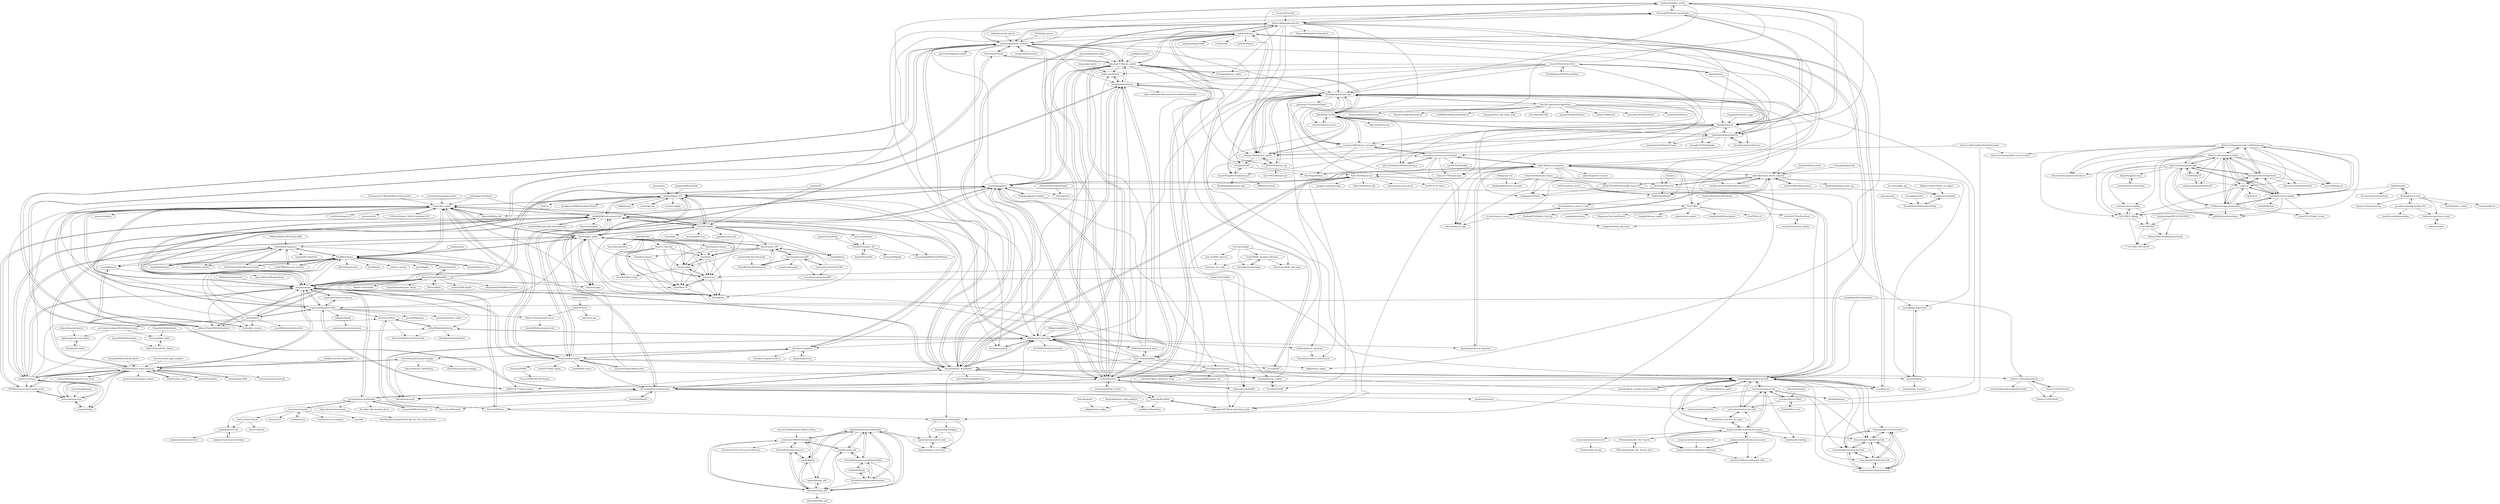 digraph G {
"hacksman/spider_world" -> "HeLiangHIT/douyin_downloader"
"hacksman/spider_world" -> "Python3WebSpider/DouYin"
"hacksman/spider_world" -> "JokeAI/Sign-DouYin"
"hacksman/spider_world" -> "AppSign/douyin"
"hacksman/spider_world" -> "zhangyucha0/douyin_spider"
"hacksman/spider_world" -> "OpenDataAnalysis/DouYin"
"hacksman/spider_world" -> "HackAppSign/douyin-sign"
"hacksman/spider_world" -> "loadchange/amemv-crawler"
"wangshub/Douyin-Bot" -> "loadchange/amemv-crawler" ["e"=1]
"iqiqiya/iqiqiya-API" -> "5ime/video_spider"
"iqiqiya/iqiqiya-API" -> "smalls0098/video-parse-tools"
"iqiqiya/iqiqiya-API" -> "5ime/API-Admin"
"iqiqiya/iqiqiya-API" -> "FioraLove/Net-Spider"
"iqiqiya/iqiqiya-API" -> "moyada/stealer"
"iqiqiya/iqiqiya-API" -> "xiyaowong/spiders"
"iqiqiya/iqiqiya-API" -> "zorlan/skycaiji" ["e"=1]
"iqiqiya/iqiqiya-API" -> "videoparse-api/parse"
"iqiqiya/iqiqiya-API" -> "insoxin/api-golang"
"iqiqiya/iqiqiya-API" -> "zbfzn/douyin-clear-php"
"iqiqiya/iqiqiya-API" -> "szvone/vmqphp" ["e"=1]
"iqiqiya/iqiqiya-API" -> "5iux/sou" ["e"=1]
"iqiqiya/iqiqiya-API" -> "mengkunsoft/MKOnlineMusicPlayer" ["e"=1]
"iqiqiya/iqiqiya-API" -> "likeyun/liKeYun_ylb" ["e"=1]
"iqiqiya/iqiqiya-API" -> "0xDkd/auxpi" ["e"=1]
"TransparentLC/WechatMomentScreenshot" -> "5ime/video_spider" ["e"=1]
"Mickeyto/phpVideos" -> "zbfzn/douyin-clear-php" ["e"=1]
"pibigstar/parsevip" -> "videoparse-api/parse" ["e"=1]
"insoxin/API" -> "iqiqiya/iqiqiya-API" ["e"=1]
"insoxin/API" -> "5ime/API-Admin" ["e"=1]
"wuhou123/wxxcx" -> "WYQilin/remove-water-mark-mp"
"wuhou123/wxxcx" -> "xtanyu/parsing-mini"
"wuhou123/wxxcx" -> "HaowenLee/bare"
"wuhou123/wxxcx" -> "5ime/images_spider"
"wuhou123/wxxcx" -> "xtanyu/ToolApi"
"wuhou123/wxxcx" -> "smalls0098/video-parse-tools"
"wuhou123/wxxcx" -> "zbfzn/MediaQuickServer"
"wuhou123/wxxcx" -> "moyada/stealer"
"wuhou123/wxxcx" -> "ithere/douyindownload-miniapp"
"wuhou123/wxxcx" -> "WYQilin/remove-water-mark-server"
"wuhou123/wxxcx" -> "5ime/video_spider"
"chenjiandongx/bili-spider" -> "AmazingUU/Douyin_spider" ["e"=1]
"chenjiandongx/bili-spider" -> "xiyaowong/spiders" ["e"=1]
"SixQuant/nowatermark" -> "moyada/stealer" ["e"=1]
"zorlan/skycaiji" -> "iqiqiya/iqiqiya-API" ["e"=1]
"xenv/gushici" -> "iqiqiya/iqiqiya-API" ["e"=1]
"loadchange/amemv-crawler" -> "cvs6/GetDouYin"
"loadchange/amemv-crawler" -> "AmazingUU/Douyin_spider"
"loadchange/amemv-crawler" -> "wangshub/Douyin-Bot" ["e"=1]
"loadchange/amemv-crawler" -> "Johnserf-Seed/TikTokDownload" ["e"=1]
"loadchange/amemv-crawler" -> "Python3WebSpider/DouYin"
"loadchange/amemv-crawler" -> "renyijiu/douyin_downloader"
"loadchange/amemv-crawler" -> "fly-studio/douyin-downloader"
"loadchange/amemv-crawler" -> "hongfs/python-douyin"
"loadchange/amemv-crawler" -> "VideoData/DY-Data" ["e"=1]
"loadchange/amemv-crawler" -> "AppSign/douyin"
"loadchange/amemv-crawler" -> "hacksman/spider_world"
"loadchange/amemv-crawler" -> "HeLiangHIT/douyin_downloader"
"loadchange/amemv-crawler" -> "Jack-Cherish/python-spider" ["e"=1]
"loadchange/amemv-crawler" -> "HackAppSign/douyin-sign"
"loadchange/amemv-crawler" -> "zbfzn/douyin-clear-php"
"HeLiangHIT/douyin_downloader" -> "hacksman/spider_world"
"HeLiangHIT/douyin_downloader" -> "kajweb/douyin_downloader"
"HeLiangHIT/douyin_downloader" -> "AppSign/douyin"
"HeLiangHIT/douyin_downloader" -> "wjllp/douyin_spider"
"HeLiangHIT/douyin_downloader" -> "Python3WebSpider/DouYin"
"Python3WebSpider/DouYin" -> "hacksman/spider_world"
"Python3WebSpider/DouYin" -> "HeLiangHIT/douyin_downloader"
"Python3WebSpider/DouYin" -> "AmazingUU/Douyin_spider"
"Python3WebSpider/DouYin" -> "HackAppSign/douyin-sign"
"Python3WebSpider/DouYin" -> "zhangyucha0/douyin_spider"
"Python3WebSpider/DouYin" -> "loadchange/amemv-crawler"
"Python3WebSpider/DouYin" -> "cvs6/GetDouYin"
"Python3WebSpider/DouYin" -> "AppSign/douyin"
"Python3WebSpider/DouYin" -> "JokeAI/Sign-DouYin"
"Python3WebSpider/DouYin" -> "OpenDataAnalysis/DouYin"
"Python3WebSpider/DouYin" -> "jk50505k/douyin_api"
"Python3WebSpider/DouYin" -> "Python3WebSpider/CookiesPool" ["e"=1]
"Python3WebSpider/DouYin" -> "ErisYoung/douyin_spider"
"Python3WebSpider/DouYin" -> "renyijiu/douyin_downloader"
"Python3WebSpider/DouYin" -> "cnbattle/douyin"
"JokeAI/Sign-DouYin" -> "vsdouyin/douyin-service"
"JokeAI/Sign-DouYin" -> "HackAppSign/douyin-sign"
"JokeAI/Sign-DouYin" -> "OpenDataAnalysis/DouYin"
"JokeAI/Sign-DouYin" -> "zhangyucha0/douyin_spider"
"JokeAI/Sign-DouYin" -> "bzkj-tech/douyin-api"
"JokeAI/Sign-DouYin" -> "AmazingUU/Douyin_spider"
"JokeAI/Sign-DouYin" -> "mason-Wang/DouYinApiEncrypt"
"JokeAI/Sign-DouYin" -> "AppSign/douyin"
"JokeAI/Sign-DouYin" -> "lifei1245/Aweme-Kuaishou-Douyin"
"JokeAI/Sign-DouYin" -> "yuanchao1893/douyin_encryption"
"NeoTheCapt/aweme-algorithm" -> "HackAppSign/douyin-sign"
"NeoTheCapt/aweme-algorithm" -> "coder-fly/douyin_device_register"
"NeoTheCapt/aweme-algorithm" -> "4ch12dy/xia0LLDB" ["e"=1]
"NeoTheCapt/aweme-algorithm" -> "yuanchao1893/douyin_encryption"
"NeoTheCapt/aweme-algorithm" -> "jmpews/HookZzModules" ["e"=1]
"NeoTheCapt/aweme-algorithm" -> "XGSClear7/fuck_dy"
"NeoTheCapt/aweme-algorithm" -> "maiyao1988/deobf" ["e"=1]
"NeoTheCapt/aweme-algorithm" -> "omxcodec/OCMethodTrace" ["e"=1]
"NeoTheCapt/aweme-algorithm" -> "monkeylord/XServer" ["e"=1]
"NeoTheCapt/aweme-algorithm" -> "fengjixuchui/Tiktok"
"NeoTheCapt/aweme-algorithm" -> "AeonLucid/AndroidNativeEmu" ["e"=1]
"NeoTheCapt/aweme-algorithm" -> "JokeAI/Sign-DouYin"
"NeoTheCapt/aweme-algorithm" -> "hluwa/strongR-frida-android" ["e"=1]
"NeoTheCapt/aweme-algorithm" -> "w296488320/XposedOkHttpCat" ["e"=1]
"NeoTheCapt/aweme-algorithm" -> "liaogang/check_fish_inline_hook" ["e"=1]
"yuxie2025/douyin" -> "fly-studio/douyin-downloader"
"yuxie2025/douyin" -> "HaowenLee/DouyinK"
"longxiaofei/spider-BaiduIndex" -> "01ly/TTBot" ["e"=1]
"ZSAIm/iqiyi-parser" -> "loadchange/amemv-crawler" ["e"=1]
"01ly/TTBot" -> "01ly/TTBot2.0"
"01ly/TTBot" -> "Bindian9710/Spider-Crack_Js" ["e"=1]
"01ly/TTBot" -> "wangluozhe/toutiao"
"01ly/TTBot" -> "HegemonyTao/crawlProject"
"01ly/TTBot" -> "coder-fly/douyin-signature"
"01ly/TTBot" -> "zhanghe06/news_spider" ["e"=1]
"01ly/TTBot" -> "xzkzdx/weixin-spider" ["e"=1]
"01ly/TTBot" -> "LeoLin9527/TouTiaoNews"
"01ly/TTBot" -> "DingZaiHub/PythonSpider" ["e"=1]
"wangshub/romantic_page" -> "AppSign/douyin" ["e"=1]
"OpenDataAnalysis/DouYin" -> "AppSign/douyin"
"OpenDataAnalysis/DouYin" -> "OpenDataAnalysis/hotsoon"
"OpenDataAnalysis/DouYin" -> "HackAppSign/douyin-sign"
"OpenDataAnalysis/DouYin" -> "JokeAI/Sign-DouYin"
"OpenDataAnalysis/DouYin" -> "yuanchao1893/douyin_encryption"
"OpenDataAnalysis/DouYin" -> "zhangyucha0/douyin_spider"
"OpenDataAnalysis/DouYin" -> "daxingshen/dyVideoListCrack"
"OpenDataAnalysis/DouYin" -> "huangke19/TikTokSpider"
"AppSign/douyin" -> "OpenDataAnalysis/DouYin"
"AppSign/douyin" -> "OpenDataAnalysis/hotsoon"
"AppSign/douyin" -> "zhangyucha0/douyin_spider"
"AppSign/douyin" -> "HackAppSign/douyin-sign"
"AppSign/douyin" -> "JokeAI/Sign-DouYin"
"AppSign/douyin" -> "daxingshen/dyVideoListCrack"
"AppSign/douyin" -> "yuanchao1893/douyin_encryption"
"AppSign/douyin" -> "huangke19/TikTokSpider"
"AppSign/douyin" -> "AlexYanger/douyin"
"AppSign/douyin" -> "hacksman/spider_world"
"AppSign/douyin" -> "HeLiangHIT/douyin_downloader"
"AppSign/douyin" -> "mason-Wang/DouYinApiEncrypt"
"yuanchao1893/douyin_encryption" -> "HackAppSign/douyin-sign"
"yuanchao1893/douyin_encryption" -> "OpenDataAnalysis/DouYin"
"yuanchao1893/douyin_encryption" -> "AlexYanger/douyin"
"yuanchao1893/douyin_encryption" -> "ChinaSilence/micro-server-douyin"
"yuanchao1893/douyin_encryption" -> "JokeAI/Sign-DouYin"
"yuanchao1893/douyin_encryption" -> "zhangyucha0/douyin_spider"
"HackAppSign/douyin-sign" -> "OpenDataAnalysis/DouYin"
"HackAppSign/douyin-sign" -> "JokeAI/Sign-DouYin"
"HackAppSign/douyin-sign" -> "zhangyucha0/douyin_spider"
"HackAppSign/douyin-sign" -> "NeoTheCapt/aweme-algorithm"
"HackAppSign/douyin-sign" -> "yuanchao1893/douyin_encryption"
"HackAppSign/douyin-sign" -> "mason-Wang/DouYinApiEncrypt"
"HackAppSign/douyin-sign" -> "swukong/douyin_signature"
"HackAppSign/douyin-sign" -> "01ly/DouYinAPI"
"HackAppSign/douyin-sign" -> "jk50505k/douyin_api"
"HackAppSign/douyin-sign" -> "QuincyC379/douyin-sign"
"HackAppSign/douyin-sign" -> "vsdouyin/douyin-service"
"HackAppSign/douyin-sign" -> "coder-fly/douyin_sign" ["e"=1]
"HackAppSign/douyin-sign" -> "lifei1245/Aweme-Kuaishou-Douyin"
"HackAppSign/douyin-sign" -> "AppSign/douyin"
"HackAppSign/douyin-sign" -> "gaoxiang15125/douyinProject"
"helpcode/KuaiShou" -> "muyangren907/Kwai_download_script"
"helpcode/KuaiShou" -> "wjllp/kuaishou_spder"
"helpcode/KuaiShou" -> "yioMe/kuaiShouVideo"
"renyijiu/douyin_downloader" -> "cvs6/GetDouYin"
"renyijiu/douyin_downloader" -> "fly-studio/douyin-downloader"
"renyijiu/douyin_downloader" -> "xiyaowong/spiders"
"renyijiu/douyin_downloader" -> "Video-Hub/douyin-api"
"renyijiu/douyin_downloader" -> "HeLiangHIT/douyin_downloader"
"renyijiu/douyin_downloader" -> "yalarc/GetDouYinApplication"
"renyijiu/douyin_downloader" -> "loadchange/amemv-crawler"
"renyijiu/douyin_downloader" -> "zbfzn/douyin-clear-php"
"renyijiu/douyin_downloader" -> "hongfs/python-douyin"
"renyijiu/douyin_downloader" -> "moyada/stealer"
"renyijiu/douyin_downloader" -> "kajweb/douyin_downloader"
"renyijiu/douyin_downloader" -> "lonnyzhang423/douyin-hot-hub"
"renyijiu/douyin_downloader" -> "cnbattle/douyin"
"renyijiu/douyin_downloader" -> "zbfzn/douyin-quick"
"renyijiu/douyin_downloader" -> "botsphp/douyin_crawler"
"windlany/wechat-weapp-2048" -> "WYQilin/remove-water-mark-mp" ["e"=1]
"cvs6/GetDouYin" -> "loadchange/amemv-crawler"
"cvs6/GetDouYin" -> "AmazingUU/Douyin_spider"
"cvs6/GetDouYin" -> "renyijiu/douyin_downloader"
"cvs6/GetDouYin" -> "fly-studio/douyin-downloader"
"cvs6/GetDouYin" -> "cnbattle/douyin"
"cvs6/GetDouYin" -> "cyubuchen/TikTok_Unlock" ["e"=1]
"cvs6/GetDouYin" -> "zbfzn/douyin-clear-php"
"cvs6/GetDouYin" -> "kun775/douyinhelper"
"cvs6/GetDouYin" -> "hokaso/douyin2bilibili"
"cvs6/GetDouYin" -> "HackAppSign/douyin-sign"
"cvs6/GetDouYin" -> "Python3WebSpider/DouYin"
"cvs6/GetDouYin" -> "erma0/douyin" ["e"=1]
"cvs6/GetDouYin" -> "coder-fly/douyin-signature"
"cvs6/GetDouYin" -> "xiyaowong/spiders"
"cvs6/GetDouYin" -> "hongfs/python-douyin"
"jiangxianli/ProxyIpLib" -> "iqiqiya/iqiqiya-API" ["e"=1]
"zbfzn/douyin-clear-php" -> "zbfzn/douyin-quick"
"zbfzn/douyin-clear-php" -> "insoxin/api-golang"
"zbfzn/douyin-clear-php" -> "smalls0098/video-parse-tools"
"zbfzn/douyin-clear-php" -> "yy755964539/douyin-decode"
"zbfzn/douyin-clear-php" -> "HackAppSign/douyin-sign"
"zbfzn/douyin-clear-php" -> "zbfzn/MediaQuickServer"
"zbfzn/douyin-clear-php" -> "cvs6/GetDouYin"
"zbfzn/douyin-clear-php" -> "DLWangSan/douyin_parse"
"zbfzn/douyin-clear-php" -> "swukong/douyin_signature"
"zbfzn/douyin-clear-php" -> "renyijiu/douyin_downloader"
"zbfzn/douyin-clear-php" -> "hongfs/python-douyin"
"zbfzn/douyin-clear-php" -> "botsphp/douyin_crawler"
"zbfzn/douyin-clear-php" -> "AmazingUU/Douyin_spider"
"zbfzn/douyin-clear-php" -> "skygongque/douyin_signature"
"zbfzn/douyin-clear-php" -> "videoparse-api/parse"
"muyangren907/Kwai_download_script" -> "helpcode/KuaiShou"
"qianlicao51/douyin" -> "hualuoyixiao/douyinVideo"
"hongfs/python-douyin" -> "Tobby-star/douyin"
"hongfs/python-douyin" -> "calme-toi/Douyin-Watermark-Free-Batch-Downloader"
"hongfs/python-douyin" -> "kun775/douyinhelper"
"hongfs/python-douyin" -> "AmazingUU/Douyin_spider"
"hongfs/python-douyin" -> "muyangren907/Kwai_download_script"
"hongfs/python-douyin" -> "fly-studio/douyin-downloader"
"hongfs/python-douyin" -> "HackAppSign/douyin-sign"
"hongfs/python-douyin" -> "renyijiu/douyin_downloader"
"hongfs/python-douyin" -> "zbfzn/douyin-clear-php"
"AmazingUU/Douyin_spider" -> "cvs6/GetDouYin"
"AmazingUU/Douyin_spider" -> "JokeAI/Sign-DouYin"
"AmazingUU/Douyin_spider" -> "loadchange/amemv-crawler"
"AmazingUU/Douyin_spider" -> "zhangyucha0/douyin_spider"
"AmazingUU/Douyin_spider" -> "hongfs/python-douyin"
"AmazingUU/Douyin_spider" -> "Python3WebSpider/DouYin"
"AmazingUU/Douyin_spider" -> "HackAppSign/douyin-sign"
"AmazingUU/Douyin_spider" -> "Tobby-star/douyin"
"AmazingUU/Douyin_spider" -> "ErisYoung/douyin_spider"
"AmazingUU/Douyin_spider" -> "VideoData/DY-Data" ["e"=1]
"AmazingUU/Douyin_spider" -> "zbfzn/douyin-clear-php"
"AmazingUU/Douyin_spider" -> "renyijiu/douyin_downloader"
"AmazingUU/Douyin_spider" -> "Video-Hub/douyin-api"
"AmazingUU/Douyin_spider" -> "xiyaowong/spiders"
"AmazingUU/Douyin_spider" -> "botsphp/douyin_crawler"
"Tobby-star/douyin" -> "hongfs/python-douyin"
"xingag/app_spider" -> "Tobby-star/douyin" ["e"=1]
"hokaso/douyin2bilibili" -> "muyangren907/Kwai_download_script"
"hokaso/douyin2bilibili" -> "cvs6/GetDouYin"
"lujqme/douyin" -> "OpenDataAnalysis/DouYin"
"lujqme/douyin" -> "tomxin7/DouYinFaceTech"
"tomxin7/DouYinFaceTech" -> "ChinaBygones/PHP-DouyinRobot"
"tomxin7/DouYinFaceTech" -> "HackAppSign/douyin-sign"
"tomxin7/DouYinFaceTech" -> "lujqme/douyin"
"tomxin7/DouYinFaceTech" -> "zhangyucha0/douyin_spider"
"tomxin7/DouYinFaceTech" -> "hongfs/python-douyin"
"tomxin7/DouYinFaceTech" -> "Tobby-star/douyin"
"tomxin7/DouYinFaceTech" -> "AppSign/douyin"
"tomxin7/DouYinFaceTech" -> "muyangren907/Kwai_download_script"
"tomxin7/DouYinFaceTech" -> "renyijiu/douyin_downloader"
"jk50505k/douyin_api" -> "zhangyucha0/douyin_spider"
"jk50505k/douyin_api" -> "q312700254/douyin-api"
"jk50505k/douyin_api" -> "HackAppSign/douyin-sign"
"cyubuchen/TikTok_Unlock" -> "cvs6/GetDouYin" ["e"=1]
"fynas/ua" -> "XGSClear7/fuck_dy"
"afeifeifei/douyin" -> "HackAppSign/douyin-sign"
"zhangyucha0/douyin_spider" -> "HackAppSign/douyin-sign"
"zhangyucha0/douyin_spider" -> "jk50505k/douyin_api"
"zhangyucha0/douyin_spider" -> "JokeAI/Sign-DouYin"
"zhangyucha0/douyin_spider" -> "01ly/DouYinAPI"
"lifei1245/Aweme-Kuaishou-Douyin" -> "ChinaSilence/micro-server-douyin"
"kajweb/douyin_downloader" -> "kajweb/pronunciation-tools"
"kajweb/douyin_downloader" -> "kajweb/image-cycle-resizer"
"kajweb/douyin_downloader" -> "kajweb/stop-debugger"
"ChinaSilence/micro-server-douyin" -> "ChinaSilence/micro-node-douyin"
"ChinaSilence/micro-server-douyin" -> "QuincyC379/douyin-sign"
"ChinaSilence/micro-server-douyin" -> "cyrus07424/tiktok4j"
"ChinaSilence/micro-server-douyin" -> "coder-fly/douyin_sign" ["e"=1]
"ChinaSilence/micro-server-douyin" -> "coder-fly/douyin-signature"
"ChinaSilence/micro-server-douyin" -> "lifei1245/Aweme-Kuaishou-Douyin"
"ChinaSilence/micro-server-douyin" -> "yuanchao1893/douyin_encryption"
"vsdouyin/douyin-service" -> "JokeAI/Sign-DouYin"
"zbfzn/douyin-quick" -> "zbfzn/douyin-clear-php"
"ChinaBygones/PHP-DouyinRobot" -> "tomxin7/DouYinFaceTech"
"01ly/DouYinAPI" -> "mason-Wang/DouYinApiEncrypt"
"01ly/DouYinAPI" -> "AlexYanger/douyin"
"mason-Wang/DouYinApiEncrypt" -> "01ly/DouYinAPI"
"mason-Wang/DouYinApiEncrypt" -> "HackAppSign/kuaishou-sign"
"mason-Wang/DouYinApiEncrypt" -> "8600/douyin-data"
"fly-studio/douyin-downloader" -> "renyijiu/douyin_downloader"
"fly-studio/douyin-downloader" -> "yuxie2025/douyin"
"fly-studio/douyin-downloader" -> "cvs6/GetDouYin"
"fly-studio/douyin-downloader" -> "hongfs/python-douyin"
"fly-studio/douyin-downloader" -> "loadchange/amemv-crawler"
"fly-studio/douyin-downloader" -> "qianlicao51/douyin"
"fly-studio/douyin-downloader" -> "zbfzn/douyin-quick"
"fly-studio/douyin-downloader" -> "zbfzn/douyin-clear-php"
"fly-studio/douyin-downloader" -> "helpcode/KuaiShou"
"fly-studio/douyin-downloader" -> "lecepin/douyin-downloader"
"fly-studio/douyin-downloader" -> "afeifeifei/douyin"
"fly-studio/douyin-downloader" -> "Tairraos/TikDown" ["e"=1]
"kajweb/pronunciation-tools" -> "kajweb/image-cycle-resizer"
"czliyu/kuaishou" -> "wjllp/kuaishou_spder"
"insoxin/api-golang" -> "zbfzn/douyin-clear-php"
"swukong/douyin_signature" -> "ChinaSilence/micro-node-douyin"
"OpenDataAnalysis/hotsoon" -> "OpenDataAnalysis/DouYin"
"tokland/youtube-upload" -> "loadchange/amemv-crawler" ["e"=1]
"mochazi/Python3Webcrawler" -> "FioraLove/Net-Spider" ["e"=1]
"mochazi/Python3Webcrawler" -> "xiyaowong/spiders" ["e"=1]
"5ime/API-Admin" -> "5ime/images_spider"
"5ime/API-Admin" -> "5ime/video_spider"
"5ime/API-Admin" -> "5ime/Lanzou_API"
"5ime/API-Admin" -> "iqiqiya/iqiqiya-API"
"5ime/API-Admin" -> "iCloudZA/CloudZA_API"
"5ime/API-Admin" -> "5ime/bilidown"
"5ime/API-Admin" -> "gogobody/onecircle" ["e"=1]
"5ime/API-Admin" -> "osuuu/LightPicture" ["e"=1]
"5ime/API-Admin" -> "renyancheng/MuXiuGeAPIAdmin"
"5ime/API-Admin" -> "5ime/vue-page"
"5ime/API-Admin" -> "smalls0098/video-parse-tools"
"5ime/API-Admin" -> "5ime/Seek"
"5ime/API-Admin" -> "5ime/Index" ["e"=1]
"5ime/API-Admin" -> "5ime/typecho-theme-i"
"5ime/API-Admin" -> "netcccyun/toolbox" ["e"=1]
"zaxtyson/LanZouCloud-API" -> "hanximeng/LanzouAPI" ["e"=1]
"zaxtyson/LanZouCloud-API" -> "5ime/Lanzou_API" ["e"=1]
"zaxtyson/LanZouCloud-API" -> "vcheckzen/LanzouCloudAPI" ["e"=1]
"5ime/video_spider" -> "5ime/images_spider"
"5ime/video_spider" -> "iqiqiya/iqiqiya-API"
"5ime/video_spider" -> "5ime/API-Admin"
"5ime/video_spider" -> "moyada/stealer"
"5ime/video_spider" -> "smalls0098/video-parse-tools"
"5ime/video_spider" -> "B1gM8c/X-Bogus"
"5ime/video_spider" -> "Johnserf-Seed/TikTokDownload" ["e"=1]
"5ime/video_spider" -> "wujunwei928/parse-video"
"5ime/video_spider" -> "Evil0ctal/Douyin_TikTok_Download_API" ["e"=1]
"5ime/video_spider" -> "FioraLove/Net-Spider"
"5ime/video_spider" -> "likeyun/liKeYun_ylb" ["e"=1]
"5ime/video_spider" -> "5ime/vue-page"
"5ime/video_spider" -> "aoaostar/toolbox" ["e"=1]
"5ime/video_spider" -> "icret/EasyImages2.0" ["e"=1]
"5ime/video_spider" -> "assimon/svbot" ["e"=1]
"renzhezhilu/webp2jpg-online" -> "5ime/video_spider" ["e"=1]
"cnbattle/douyin" -> "cvs6/GetDouYin"
"cnbattle/douyin" -> "erma0/douyin" ["e"=1]
"cnbattle/douyin" -> "yuncaiji/API" ["e"=1]
"cnbattle/douyin" -> "renyijiu/douyin_downloader"
"cnbattle/douyin" -> "lonnyzhang423/douyin-hot-hub"
"cnbattle/douyin" -> "loadchange/amemv-crawler"
"cnbattle/douyin" -> "moyada/stealer"
"cnbattle/douyin" -> "tophubs/TopList" ["e"=1]
"cnbattle/douyin" -> "hokaso/douyin2bilibili"
"cnbattle/douyin" -> "Python3WebSpider/DouYin"
"cnbattle/douyin" -> "xinlingqudongX/TSDK" ["e"=1]
"cnbattle/douyin" -> "tcc0lin/arida" ["e"=1]
"cnbattle/douyin" -> "coder-fly/douyin-signature"
"cnbattle/douyin" -> "AmazingUU/Douyin_spider"
"cnbattle/douyin" -> "01ly/TTBot"
"Foxgeek36/ZhihuSpider" -> "dataaug/zhihu-spider"
"ZimoLoveShuang/auto-submit" -> "ZimoLoveShuang/auto-sign"
"ZimoLoveShuang/auto-submit" -> "ZimoLoveShuang/wisedu-unified-login-api"
"ZimoLoveShuang/auto-submit" -> "thriving123/fuckTodayStudy"
"ZimoLoveShuang/auto-submit" -> "CarltonHere/auto-cpdaily"
"ZimoLoveShuang/auto-submit" -> "ZimoLoveShuang/auto-attendance"
"ZimoLoveShuang/auto-submit" -> "IceTiki/ruoli-sign-optimization"
"ZimoLoveShuang/auto-submit" -> "ceajs/cea"
"ZimoLoveShuang/auto-submit" -> "UzkiS/DailyCP"
"ZimoLoveShuang/auto-submit" -> "F-19-F/SWU-CpDaily"
"ZimoLoveShuang/auto-submit" -> "git268/SchoolDaysDemo"
"ZimoLoveShuang/auto-submit" -> "aowubulao/auto-cpdaily"
"ZimoLoveShuang/auto-submit" -> "thriving123/fuckTodaySutdy"
"ZimoLoveShuang/auto-submit" -> "mikuzhangping/mikuDailyCP"
"ZimoLoveShuang/auto-submit" -> "pysyl5566/signcat"
"5ime/Lanzou_API" -> "hanximeng/LanzouAPI"
"5ime/Lanzou_API" -> "5ime/bilidown"
"5ime/Lanzou_API" -> "HurryBy/CloudDiskAnalysis"
"5ime/Lanzou_API" -> "5ime/Confetti"
"5ime/Lanzou_API" -> "5ime/Seek"
"5ime/Lanzou_API" -> "5ime/hexo-theme-i"
"5ime/Lanzou_API" -> "5ime/images_spider"
"hanximeng/LanzouAPI" -> "5ime/Lanzou_API"
"hanximeng/LanzouAPI" -> "vcheckzen/LanzouCloudAPI"
"hanximeng/LanzouAPI" -> "HurryBy/CloudDiskAnalysis"
"hanximeng/LanzouAPI" -> "wzdc/lanzouyunapi"
"hanximeng/LanzouAPI" -> "zaxtyson/LanZouCloud-API" ["e"=1]
"ta867070117/video-analyse" -> "lonnyzhang423/douyin-hot-hub" ["e"=1]
"ta867070117/video-analyse" -> "wujunwei928/parse-video" ["e"=1]
"DLWangSan/douyin_parse" -> "zbfzn/douyin-clear-php"
"DLWangSan/douyin_parse" -> "Tobby-star/douyin"
"DLWangSan/douyin_parse" -> "kun775/douyinhelper"
"DLWangSan/douyin_parse" -> "hongfs/python-douyin"
"realyao/WXminiprogram-Focus-clock" -> "WYQilin/remove-water-mark-mp" ["e"=1]
"realyao/WXminiprogram-Focus-clock" -> "xtanyu/parsing-mini" ["e"=1]
"moyada/stealer" -> "5ime/video_spider"
"moyada/stealer" -> "smalls0098/video-parse-tools"
"moyada/stealer" -> "WYQilin/remove-water-mark-mp"
"moyada/stealer" -> "iqiqiya/iqiqiya-API"
"moyada/stealer" -> "Johnserf-Seed/TikTokDownload" ["e"=1]
"moyada/stealer" -> "wujunwei928/parse-video-py" ["e"=1]
"moyada/stealer" -> "Johnserf-Seed/TikTokWeb"
"moyada/stealer" -> "FioraLove/Net-Spider"
"moyada/stealer" -> "xiyaowong/spiders"
"moyada/stealer" -> "renyijiu/douyin_downloader"
"moyada/stealer" -> "B1gM8c/X-Bogus"
"moyada/stealer" -> "wujunwei928/parse-video"
"moyada/stealer" -> "zbfzn/MediaQuickServer"
"moyada/stealer" -> "VideoData/DY-Data" ["e"=1]
"moyada/stealer" -> "wuhou123/wxxcx"
"ZimoLoveShuang/auto-sign" -> "ZimoLoveShuang/auto-submit"
"ZimoLoveShuang/auto-sign" -> "ZimoLoveShuang/wisedu-unified-login-api"
"ZimoLoveShuang/auto-sign" -> "CarltonHere/auto-cpdaily"
"ZimoLoveShuang/auto-sign" -> "thriving123/fuckTodayStudy"
"ZimoLoveShuang/auto-sign" -> "ZimoLoveShuang/auto-attendance"
"ZimoLoveShuang/auto-sign" -> "UzkiS/DailyCP"
"ZimoLoveShuang/auto-sign" -> "F-19-F/SWU-CpDaily"
"ZimoLoveShuang/auto-sign" -> "IceTiki/ruoli-sign-optimization"
"ZimoLoveShuang/auto-sign" -> "DogeZhang/auto-sign"
"ZimoLoveShuang/auto-sign" -> "ceajs/cea"
"ZimoLoveShuang/auto-sign" -> "git268/SchoolDaysDemo"
"ZimoLoveShuang/auto-sign" -> "aowubulao/auto-cpdaily"
"coder-fly/douyin-signature" -> "skygongque/douyin_signature"
"coder-fly/douyin-signature" -> "XGSClear7/fuck_dy"
"coder-fly/douyin-signature" -> "ChinaSilence/micro-server-douyin"
"coder-fly/douyin-signature" -> "h1code2/douyin_search"
"coder-fly/douyin-signature" -> "China-0x4thk/douyin_httpso"
"coder-fly/douyin-signature" -> "coder-fly/douyin_device_register"
"coder-fly/douyin-signature" -> "NightTeam/HttpSo"
"coder-fly/douyin-signature" -> "worldwonderer/worldwonderer.github.io"
"coder-fly/douyin-signature" -> "coder-fly/douyin_sign" ["e"=1]
"coder-fly/douyin-signature" -> "coder-fly/geetest_reverse" ["e"=1]
"coder-fly/douyin-signature" -> "HackAppSign/douyin-sign"
"coder-fly/douyin-signature" -> "heyaug/sign-algorithms"
"coder-fly/douyin-signature" -> "Video-Hub/douyin-api"
"coder-fly/douyin-signature" -> "QuincyC379/douyin-sign"
"coder-fly/douyin-signature" -> "fengjixuchui/Tiktok"
"videoparse-api/parse" -> "videoparse-api/www.vnil.cn"
"videoparse-api/parse" -> "FioraLove/Net-Spider"
"videoparse-api/parse" -> "smalls0098/video-parse-tools"
"videoparse-api/parse" -> "ithere/douyindownload-miniapp"
"videoparse-api/parse" -> "pibigstar/parsevip" ["e"=1]
"ChangxingJiang/CxSpider" -> "xiyaowong/spiders" ["e"=1]
"ChangxingJiang/CxSpider" -> "01ly/TTBot" ["e"=1]
"echowxsy/CMPEDUDownload" -> "PythonShell/study-resource"
"echowxsy/CMPEDUDownload" -> "shylocks/51zhy_pdf"
"echowxsy/CMPEDUDownload" -> "gumblex/wqxt_pdf"
"echowxsy/CMPEDUDownload" -> "kajweb/wqxuetang_downloader"
"echowxsy/CMPEDUDownload" -> "yqylh/-Reptile"
"echowxsy/CMPEDUDownload" -> "Echowxsy/USTC-CS-Courses-Resource"
"Kevin0z0/wenquan-pdf-download" -> "SweetInk/wqxuetang-pdf-downloader"
"Kevin0z0/wenquan-pdf-download" -> "xxlllq/PDFBooks"
"Kevin0z0/wenquan-pdf-download" -> "kajweb/wqxuetang_downloader"
"Kevin0z0/wenquan-pdf-download" -> "gumblex/wqxt_pdf"
"Kevin0z0/wenquan-pdf-download" -> "shylocks/51zhy_pdf"
"smalls0098/video-parse-tools" -> "smalls0098/origin-php-watermark-api"
"smalls0098/video-parse-tools" -> "WYQilin/remove-water-mark-mp"
"smalls0098/video-parse-tools" -> "iqiqiya/iqiqiya-API"
"smalls0098/video-parse-tools" -> "5ime/video_spider"
"smalls0098/video-parse-tools" -> "moyada/stealer"
"smalls0098/video-parse-tools" -> "WYQilin/remove-water-mark-server"
"smalls0098/video-parse-tools" -> "zbfzn/douyin-clear-php"
"smalls0098/video-parse-tools" -> "5ime/images_spider"
"smalls0098/video-parse-tools" -> "videoparse-api/parse"
"smalls0098/video-parse-tools" -> "Baiyuetribe/glink"
"smalls0098/video-parse-tools" -> "5ime/API-Admin"
"smalls0098/video-parse-tools" -> "FioraLove/Net-Spider"
"smalls0098/video-parse-tools" -> "wuhou123/wxxcx"
"smalls0098/video-parse-tools" -> "xiyaowong/spiders"
"smalls0098/video-parse-tools" -> "insoxin/api-golang"
"5ime/Index" -> "5ime/Seek" ["e"=1]
"skygongque/douyin_signature" -> "coder-fly/douyin-signature"
"FioraLove/Net-Spider" -> "iqiqiya/iqiqiya-API"
"FioraLove/Net-Spider" -> "FioraLove/NMSL"
"FioraLove/Net-Spider" -> "5ime/video_spider"
"FioraLove/Net-Spider" -> "xiyaowong/spiders"
"FioraLove/Net-Spider" -> "videoparse-api/parse"
"FioraLove/Net-Spider" -> "moyada/stealer"
"FioraLove/Net-Spider" -> "smalls0098/video-parse-tools"
"FioraLove/Net-Spider" -> "lonnyzhang423/douyin-hot-hub"
"FioraLove/Net-Spider" -> "wxy2077/video_spider"
"FioraLove/Net-Spider" -> "renyijiu/douyin_downloader"
"FioraLove/Net-Spider" -> "yuncaiji/API" ["e"=1]
"FioraLove/Net-Spider" -> "mochazi/Python3Webcrawler" ["e"=1]
"FioraLove/Net-Spider" -> "jym66/Dlink_Parse" ["e"=1]
"FioraLove/Net-Spider" -> "fly-studio/douyin-downloader"
"FioraLove/Net-Spider" -> "ta867070117/video-analyse" ["e"=1]
"xiyaowong/spiders" -> "renyijiu/douyin_downloader"
"xiyaowong/spiders" -> "FioraLove/Net-Spider"
"xiyaowong/spiders" -> "Video-Hub/douyin-api"
"xiyaowong/spiders" -> "moyada/stealer"
"xiyaowong/spiders" -> "iqiqiya/iqiqiya-API"
"xiyaowong/spiders" -> "smalls0098/video-parse-tools"
"xiyaowong/spiders" -> "cvs6/GetDouYin"
"xiyaowong/spiders" -> "oGsLP/kuaishou-crawler"
"xiyaowong/spiders" -> "lonnyzhang423/douyin-hot-hub"
"xiyaowong/spiders" -> "coder-fly/douyin-signature"
"xiyaowong/spiders" -> "snltty/spiders"
"xiyaowong/spiders" -> "AmazingUU/Douyin_spider"
"xiyaowong/spiders" -> "loadchange/amemv-crawler"
"xiyaowong/spiders" -> "kun775/douyinhelper"
"xiyaowong/spiders" -> "ChangxingJiang/CxSpider" ["e"=1]
"suifengqjn/videoWater" -> "5ime/video_spider" ["e"=1]
"suifengqjn/videoWater" -> "moyada/stealer" ["e"=1]
"suifengqjn/videoWater" -> "smalls0098/video-parse-tools" ["e"=1]
"oGsLP/kuaishou-crawler" -> "Tommy131/KuaishouParser"
"oGsLP/kuaishou-crawler" -> "helpcode/KuaiShou"
"oGsLP/kuaishou-crawler" -> "Gaoyongxian666/Kuaishou_bot"
"oGsLP/kuaishou-crawler" -> "codenewer/Kwai_download_script"
"oGsLP/kuaishou-crawler" -> "muyangren907/Kwai_download_script"
"oGsLP/kuaishou-crawler" -> "heyaug/HttpSo"
"smalls0098/origin-php-watermark-api" -> "smalls0098/video-parse-tools"
"YYJeffrey/july_client" -> "WYQilin/remove-water-mark-mp" ["e"=1]
"HaowenLee/DouyinK" -> "HaowenLee/bare"
"sxcool1024/Machinery-Industry-Press" -> "echowxsy/CMPEDUDownload" ["e"=1]
"qingwave/weave" -> "putyy/ai-share" ["e"=1]
"acbocai/vergil" -> "SliverBullet5563/CheckGotHook" ["e"=1]
"qihao123/GenVIdeo" -> "moyada/stealer" ["e"=1]
"qihao123/GenVIdeo" -> "lonnyzhang423/douyin-hot-hub" ["e"=1]
"qihao123/GenVIdeo" -> "hokaso/douyin2bilibili" ["e"=1]
"ithere/douyindownload-miniapp" -> "WYQilin/remove-water-mark-mp"
"ithere/douyindownload-miniapp" -> "ithere/douyin-meinv-miniapp"
"ithere/douyindownload-miniapp" -> "AckyLin/DouYin_QuShuiYing"
"ithere/douyindownload-miniapp" -> "videoparse-api/parse"
"ithere/douyindownload-miniapp" -> "zbfzn/douyin-quick"
"NightTeam/HttpSo" -> "h1code2/douyin_search_result"
"zhaoboy9692/dailyanalysis" -> "coder-fly/douyin_device_register" ["e"=1]
"ZSAIm/VideoCrawlerEngine" -> "snltty/spiders" ["e"=1]
"ZimoLoveShuang/wisedu-unified-login-api" -> "ZimoLoveShuang/auto-sign"
"ZimoLoveShuang/wisedu-unified-login-api" -> "ZimoLoveShuang/auto-submit"
"ZimoLoveShuang/wisedu-unified-login-api" -> "ZimoLoveShuang/yibinu-score-crawler"
"ZimoLoveShuang/wisedu-unified-login-api" -> "git268/SchoolDaysDemo"
"ZimoLoveShuang/wisedu-unified-login-api" -> "ZimoLoveShuang/auto-attendance"
"ZimoLoveShuang/wisedu-unified-login-api" -> "F-19-F/SWU-CpDaily"
"ZimoLoveShuang/wisedu-unified-login-api" -> "thriving123/fuckTodayStudy"
"ZimoLoveShuang/wisedu-unified-login-api" -> "CarltonHere/auto-cpdaily"
"ZimoLoveShuang/wisedu-unified-login-api" -> "ceajs/cea"
"ZimoLoveShuang/wisedu-unified-login-api" -> "pysyl5566/signcat"
"Tommy131/OwOFrame" -> "Tommy131/OwOTools"
"Tommy131/OwOFrame" -> "Tommy131/KuaishouParser"
"UzkiS/DailyCP" -> "ZimoLoveShuang/auto-sign"
"UzkiS/DailyCP" -> "mikuzhangping/mikuDailyCP"
"aowubulao/auto-cpdaily" -> "F-19-F/SWU-CpDaily"
"aowubulao/auto-cpdaily" -> "F-19-F/JW.SWU"
"Leon406/pyutil" -> "JayCool6/GoodPeopleLibrary"
"Leon406/pyutil" -> "lk-li/spider_reverse" ["e"=1]
"luck-apple/aesTool" -> "SliverBullet5563/CheckGotHook"
"coder-fly/douyin_device_register" -> "worldwonderer/worldwonderer.github.io"
"coder-fly/douyin_device_register" -> "XGSClear7/fuck_dy"
"coder-fly/douyin_device_register" -> "h1code2/douyin_search"
"coder-fly/douyin_device_register" -> "zhaoboy9692/dailyanalysis" ["e"=1]
"coder-fly/douyin_device_register" -> "frank13810055034/unidbg_douyin10"
"coder-fly/douyin_device_register" -> "zhaoboy9692/flask_frida_rpc"
"coder-fly/douyin_device_register" -> "langgithub/frida_app_hook" ["e"=1]
"coder-fly/douyin_device_register" -> "NightTeam/HttpSo"
"yqylh/-Reptile" -> "shylocks/51zhy_pdf"
"yqylh/-Reptile" -> "sqlsec/keledge_pdf"
"yqylh/-Reptile" -> "PythonShell/study-resource"
"yqylh/-Reptile" -> "echowxsy/CMPEDUDownload"
"yqylh/-Reptile" -> "kajweb/wqxuetang_downloader"
"FioraLove/NMSL" -> "FioraLove/Restful-API-Django"
"PythonShell/study-resource" -> "echowxsy/CMPEDUDownload"
"PythonShell/study-resource" -> "shylocks/51zhy_pdf"
"PythonShell/study-resource" -> "yqylh/-Reptile"
"kajweb/wqxuetang_downloader" -> "SweetInk/wqxuetang-pdf-downloader"
"kajweb/wqxuetang_downloader" -> "Kevin0z0/wenquan-pdf-download"
"kajweb/wqxuetang_downloader" -> "gumblex/wqxt_pdf"
"kajweb/wqxuetang_downloader" -> "shylocks/51zhy_pdf"
"kajweb/wqxuetang_downloader" -> "echowxsy/CMPEDUDownload"
"kajweb/wqxuetang_downloader" -> "sqlsec/keledge_pdf"
"kajweb/wqxuetang_downloader" -> "yqylh/-Reptile"
"kajweb/wqxuetang_downloader" -> "kajweb/pronunciation-tools"
"kajweb/wqxuetang_downloader" -> "kajweb/image-cycle-resizer"
"China-0x4thk/douyin_httpso" -> "coder-fly/douyin_sign" ["e"=1]
"China-0x4thk/douyin_httpso" -> "frank13810055034/unidbg_douyin10"
"China-0x4thk/douyin_httpso" -> "heyaug/HttpSo"
"China-0x4thk/douyin_httpso" -> "kingking888/douyin-assistant"
"China-0x4thk/douyin_httpso" -> "fengjixuchui/Tiktok"
"gumblex/wqxt_pdf" -> "SweetInk/wqxuetang-pdf-downloader"
"gumblex/wqxt_pdf" -> "kajweb/wqxuetang_downloader"
"gumblex/wqxt_pdf" -> "echowxsy/CMPEDUDownload"
"gumblex/wqxt_pdf" -> "shylocks/51zhy_pdf"
"botsphp/douyin_crawler" -> "ChinaSilence/micro-server-douyin"
"botsphp/douyin_crawler" -> "01ly/DouYinSDK"
"zhaoboy9692/me-tools" -> "coder-fly/douyin_device_register" ["e"=1]
"LeoLin9527/TouTiaoNews" -> "naiveliberty/Toutiao_Spider"
"Writeuping/weibo_Hot_Search" -> "Writeuping/weibo_Hot_Search_Data"
"Writeuping/weibo_Hot_Search_Data" -> "Writeuping/weibo_Hot_Search"
"01ly/DouYinSDK" -> "botsphp/douyin_crawler"
"Video-Hub/douyin-api" -> "lonnyzhang423/douyin-hot-hub"
"Video-Hub/douyin-api" -> "coder-fly/douyin-signature"
"Video-Hub/douyin-api" -> "renyijiu/douyin_downloader"
"Video-Hub/douyin-api" -> "xiyaowong/spiders"
"Video-Hub/douyin-api" -> "01ly/DouYinSDK"
"Video-Hub/douyin-api" -> "Video-Hub/douyin-sdk"
"Video-Hub/douyin-api" -> "luoxuhai/vue-native-back" ["e"=1]
"Video-Hub/douyin-api" -> "HackAppSign/douyin-sign"
"Video-Hub/douyin-api" -> "wh-991213/C_Basic" ["e"=1]
"Video-Hub/douyin-api" -> "iamgian-coder/gian-blog" ["e"=1]
"ZimoLoveShuang/DouYinVideoCrawler" -> "ChinaSilence/micro-server-douyin"
"ZimoLoveShuang/DouYinVideoCrawler" -> "ZimoLoveShuang/yibinu-score-crawler"
"ZimoLoveShuang/DouYinVideoCrawler" -> "hualuoyixiao/douyinVideo"
"SweetInk/wqxuetang-pdf-downloader" -> "Kevin0z0/wenquan-pdf-download"
"SweetInk/wqxuetang-pdf-downloader" -> "gumblex/wqxt_pdf"
"SweetInk/wqxuetang-pdf-downloader" -> "kajweb/wqxuetang_downloader"
"SweetInk/wqxuetang-pdf-downloader" -> "xxlllq/PDFBooks"
"SweetInk/wqxuetang-pdf-downloader" -> "shylocks/51zhy_pdf"
"naiveliberty/Toutiao_Spider" -> "LeoLin9527/TouTiaoNews"
"5ime/typecho-theme-i" -> "5ime/likeMe"
"5ime/typecho-theme-i" -> "5ime/Confetti"
"5ime/typecho-theme-i" -> "5ime/ctf_env"
"5ime/typecho-theme-i" -> "5ime/MoeCTF"
"5ime/typecho-theme-i" -> "5ime/Seek"
"h1code2/douyin_search_result" -> "h1code2/douyin_search"
"frank13810055034/unidbg_douyin10" -> "cxapython/unidbgok"
"frank13810055034/unidbg_douyin10" -> "fengjixuchui/Tiktok"
"windowsair/fzu-cpDailySign" -> "DogeZhang/auto-sign"
"worldwonderer/worldwonderer.github.io" -> "coder-fly/douyin_device_register"
"heyaug/sign-algorithms" -> "heyaug/HttpSo"
"h1code2/douyin_search" -> "h1code2/douyin_search_result"
"h1code2/douyin_search" -> "coder-fly/douyin_device_register"
"h1code2/douyin_search" -> "langgithub/frida_app_hook" ["e"=1]
"h1code2/douyin_search" -> "coder-fly/douyin_sign" ["e"=1]
"5ime/API-Docs" -> "5ime/likeMe"
"5ime/API-Docs" -> "5ime/ctf_env"
"5ime/API-Docs" -> "5ime/SQLBlind_Tools"
"5ime/API-Docs" -> "5ime/MoeCTF"
"5ime/API-Docs" -> "5ime/Confetti"
"5ime/API-Docs" -> "5ime/CS_Decrypt"
"5ime/API-Docs" -> "5ime/5ime.github.io"
"dengyifang/short-video-analysis" -> "yioMe/kuaiShouVideo"
"XGSClear7/fuck_dy" -> "coder-fly/douyin_device_register"
"XGSClear7/fuck_dy" -> "NightTeam/HttpSo"
"XGSClear7/fuck_dy" -> "heyaug/sign-algorithms"
"XGSClear7/fuck_dy" -> "fengjixuchui/Tiktok"
"BigFaceCat2017/frida_ssl_logger" -> "cxapython/unidbgok" ["e"=1]
"shylocks/51zhy_pdf" -> "sqlsec/keledge_pdf"
"shylocks/51zhy_pdf" -> "yqylh/-Reptile"
"shylocks/51zhy_pdf" -> "1skiwen/keledge_pdf"
"shylocks/51zhy_pdf" -> "kajweb/wqxuetang_downloader"
"shylocks/51zhy_pdf" -> "echowxsy/CMPEDUDownload"
"shylocks/51zhy_pdf" -> "PythonShell/study-resource"
"heyaug/HttpSo" -> "heyaug/sign-algorithms"
"heyaug/HttpSo" -> "satng/douyin_assistant"
"sqlsec/keledge_pdf" -> "shylocks/51zhy_pdf"
"kajweb/image-cycle-resizer" -> "kajweb/pronunciation-tools"
"CarltonHere/auto-cpdaily" -> "IceTiki/ruoli-sign-optimization"
"CarltonHere/auto-cpdaily" -> "thriving123/fuckTodayStudy"
"CarltonHere/auto-cpdaily" -> "ceajs/cea"
"CarltonHere/auto-cpdaily" -> "ZimoLoveShuang/auto-submit"
"CarltonHere/auto-cpdaily" -> "ZimoLoveShuang/auto-sign"
"CarltonHere/auto-cpdaily" -> "Boos4721/CPdaily_Action"
"CarltonHere/auto-cpdaily" -> "git268/SchoolDaysDemo"
"CarltonHere/auto-cpdaily" -> "F-19-F/SWU-CpDaily"
"CarltonHere/auto-cpdaily" -> "ZimoLoveShuang/wisedu-unified-login-api"
"CarltonHere/auto-cpdaily" -> "bobo8658/exam" ["e"=1]
"VideoData/DY-Data" -> "AmazingUU/Douyin_spider" ["e"=1]
"VideoData/DY-Data" -> "loadchange/amemv-crawler" ["e"=1]
"VideoData/DY-Data" -> "moyada/stealer" ["e"=1]
"Johnserf-Seed/TikTokDownload" -> "Johnserf-Seed/TikTokWeb" ["e"=1]
"Johnserf-Seed/TikTokDownload" -> "5ime/video_spider" ["e"=1]
"Johnserf-Seed/TikTokDownload" -> "loadchange/amemv-crawler" ["e"=1]
"likeyun/liKeYun_ylb" -> "5ime/video_spider" ["e"=1]
"purpleru/AutoStudy" -> "iCloudZA/CloudZA_API" ["e"=1]
"Johnserf-Seed/TikTokWeb" -> "Johnserf-Seed/TikTokDownload" ["e"=1]
"Johnserf-Seed/TikTokWeb" -> "Johnserf-Seed/f2" ["e"=1]
"Johnserf-Seed/TikTokWeb" -> "Tairraos/TikDown" ["e"=1]
"Johnserf-Seed/TikTokWeb" -> "moyada/stealer"
"Johnserf-Seed/TikTokWeb" -> "imgyh/tiktok"
"Johnserf-Seed/TikTokWeb" -> "5ime/vue-page"
"Johnserf-Seed/TikTokWeb" -> "lifei6671/DouYinBot"
"Johnserf-Seed/TikTokWeb" -> "YuJian920/nodeSpider_tiktok"
"Johnserf-Seed/TikTokWeb" -> "5ime/video_spider"
"Johnserf-Seed/TikTokWeb" -> "HFrost0/bilix" ["e"=1]
"Johnserf-Seed/TikTokWeb" -> "B1gM8c/X-Bogus"
"Johnserf-Seed/TikTokWeb" -> "lecepin/douyin-downloader"
"Johnserf-Seed/TikTokWeb" -> "xisuo67/XHS-Spider" ["e"=1]
"Johnserf-Seed/TikTokWeb" -> "chengazhen/TikTokWeb-electron"
"justjavac/weibo-trending-hot-search" -> "justjavac/zhihu-trending-top-search"
"justjavac/weibo-trending-hot-search" -> "justjavac/zhihu-trending-hot-questions"
"justjavac/weibo-trending-hot-search" -> "huqi-pr/trending-in-one"
"justjavac/weibo-trending-hot-search" -> "iiecho1/hot_searches_for_apps"
"justjavac/weibo-trending-hot-search" -> "lonnyzhang423/weibo-hot-hub"
"justjavac/weibo-trending-hot-search" -> "xiadd/tg-wb-trending"
"justjavac/weibo-trending-hot-search" -> "Writeuping/weibo_Hot_Search"
"justjavac/weibo-trending-hot-search" -> "lonnyzhang423/douyin-hot-hub"
"justjavac/weibo-trending-hot-search" -> "cxyfreedom/website-hot-hub"
"justjavac/weibo-trending-hot-search" -> "justjavac/zhihu-trending-hot-video"
"justjavac/weibo-trending-hot-search" -> "nicearrack/weibo-hot-search"
"lonnyzhang423/douyin-hot-hub" -> "lonnyzhang423/weibo-hot-hub"
"lonnyzhang423/douyin-hot-hub" -> "lonnyzhang423/toutiao-hot-hub"
"lonnyzhang423/douyin-hot-hub" -> "lonnyzhang423/github-hot-hub"
"lonnyzhang423/douyin-hot-hub" -> "lonnyzhang423/zhihu-hot-hub"
"lonnyzhang423/douyin-hot-hub" -> "Video-Hub/douyin-api"
"lonnyzhang423/douyin-hot-hub" -> "huqi-pr/trending-in-one"
"lonnyzhang423/douyin-hot-hub" -> "ta867070117/video-analyse" ["e"=1]
"lonnyzhang423/douyin-hot-hub" -> "erma0/douyin" ["e"=1]
"lonnyzhang423/douyin-hot-hub" -> "cxyfreedom/website-hot-hub"
"lonnyzhang423/douyin-hot-hub" -> "lonnyzhang423/v2ex-hot-hub"
"lonnyzhang423/douyin-hot-hub" -> "iiecho1/hot_searches_for_apps"
"lonnyzhang423/douyin-hot-hub" -> "lonerge/tiktok_youtube_douyin_handling" ["e"=1]
"lonnyzhang423/douyin-hot-hub" -> "renyijiu/douyin_downloader"
"lonnyzhang423/douyin-hot-hub" -> "Superheroff/douyin_uplod" ["e"=1]
"lonnyzhang423/douyin-hot-hub" -> "cnbattle/douyin"
"Rsatan/leave-school" -> "Agoney133/jinrixiaoyuan"
"Rsatan/leave-school" -> "JuneMa-studio/fakeholiday-Pro"
"Rsatan/leave-school" -> "Rinfair/escape-from-school"
"Rsatan/leave-school" -> "Tcj2020/flutter_school"
"Rsatan/leave-school" -> "kirklin/cpdaily"
"Rsatan/leave-school" -> "Crazynob/liberty"
"CncCbz/xybSign" -> "TiyaAnlite/xybAutoSign"
"CncCbz/xybSign" -> "heiwa9/XYB_AutoSign_Revision"
"CncCbz/xybSign" -> "xiao-rao/XYB_check-in"
"CncCbz/xybSign" -> "BytePrince/XYB_Auto_Sign"
"justjavac/github-actions-youtube-dl" -> "justjavac/zhihu-trending-hot-questions" ["e"=1]
"5ime/images_spider" -> "5ime/video_spider"
"5ime/images_spider" -> "5ime/vue-page"
"5ime/images_spider" -> "5ime/API-Admin"
"5ime/images_spider" -> "B1gM8c/X-Bogus"
"5ime/images_spider" -> "5ime/Tiktok_Signature"
"5ime/images_spider" -> "5ime/Lanzou_API"
"5ime/images_spider" -> "5ime/Seek"
"5ime/images_spider" -> "5ime/bilidown"
"5ime/images_spider" -> "5ime/likeMe"
"5ime/images_spider" -> "5ime/ctf_env"
"5ime/images_spider" -> "5ime/MoeCTF"
"5ime/images_spider" -> "5ime/Confetti"
"5ime/images_spider" -> "smalls0098/video-parse-tools"
"5ime/images_spider" -> "wuhou123/wxxcx"
"5ime/images_spider" -> "5ime/hexo-theme-i"
"liuxiaojun666/certificate-photo" -> "WYQilin/remove-water-mark-mp" ["e"=1]
"SambacFeng/SWU-SE-HELPER" -> "F-19-F/JW.SWU"
"SambacFeng/SWU-SE-HELPER" -> "Delsart/SWU-DingDing-autoCheck"
"HaowenLee/bare" -> "HaowenLee/DouyinK"
"HaowenLee/bare" -> "zbfzn/MediaQuickServer"
"HaowenLee/bare" -> "AntsClimb/MaYi-DouYin-NoCode"
"justjavac/zhihu-trending-top-search" -> "justjavac/zhihu-trending-hot-questions"
"justjavac/zhihu-trending-top-search" -> "justjavac/weibo-trending-hot-search"
"justjavac/zhihu-trending-top-search" -> "justjavac/zhihu-trending-hot-video"
"justjavac/zhihu-trending-hot-questions" -> "justjavac/zhihu-trending-top-search"
"justjavac/zhihu-trending-hot-questions" -> "justjavac/weibo-trending-hot-search"
"justjavac/zhihu-trending-hot-questions" -> "justjavac/zhihu-trending-hot-video"
"IceTiki/ruoli-sign-optimization" -> "CarltonHere/auto-cpdaily"
"IceTiki/ruoli-sign-optimization" -> "ceajs/cea"
"IceTiki/ruoli-sign-optimization" -> "thriving123/fuckTodayStudy"
"IceTiki/ruoli-sign-optimization" -> "F-19-F/SWU-CpDaily"
"IceTiki/ruoli-sign-optimization" -> "git268/SchoolDaysDemo"
"IceTiki/ruoli-sign-optimization" -> "ZimoLoveShuang/auto-submit"
"IceTiki/ruoli-sign-optimization" -> "ZimoLoveShuang/auto-sign"
"IceTiki/ruoli-sign-optimization" -> "Boos4721/CPdaily_Action"
"WYQilin/remove-water-mark-mp" -> "WYQilin/remove-water-mark-server"
"WYQilin/remove-water-mark-mp" -> "xtanyu/parsing-mini"
"WYQilin/remove-water-mark-mp" -> "smalls0098/video-parse-tools"
"WYQilin/remove-water-mark-mp" -> "xtanyu/ToolApi"
"WYQilin/remove-water-mark-mp" -> "mark420524/photo" ["e"=1]
"WYQilin/remove-water-mark-mp" -> "wuhou123/wxxcx"
"WYQilin/remove-water-mark-mp" -> "ithere/douyindownload-miniapp"
"WYQilin/remove-water-mark-mp" -> "moyada/stealer"
"WYQilin/remove-water-mark-mp" -> "realyao/WXminiprogram-Focus-clock" ["e"=1]
"WYQilin/remove-water-mark-mp" -> "5ime/video_spider"
"WYQilin/remove-water-mark-mp" -> "YYJeffrey/july_client" ["e"=1]
"WYQilin/remove-water-mark-mp" -> "natee/wxapp-2048" ["e"=1]
"WYQilin/remove-water-mark-mp" -> "arleyGuoLei/wx-words-pk" ["e"=1]
"WYQilin/remove-water-mark-mp" -> "qiushi123/xiaochengxu_demos" ["e"=1]
"imgyh/tiktok" -> "wujunwei928/parse-video"
"imgyh/tiktok" -> "Johnserf-Seed/TikTokWeb"
"imgyh/tiktok" -> "B1gM8c/X-Bogus"
"imgyh/tiktok" -> "Johnserf-Seed/TikTokDownload" ["e"=1]
"imgyh/tiktok" -> "moyada/stealer"
"imgyh/tiktok" -> "lk-li/spider_reverse" ["e"=1]
"imgyh/tiktok" -> "5ime/video_spider"
"imgyh/tiktok" -> "an-Underpriviliged-ZJUer/Kaleidoscope"
"imgyh/tiktok" -> "LyzenX/DouyinLiveRecorder" ["e"=1]
"xtanyu/ToolApi" -> "xtanyu/parsing-mini"
"kirklin/cpdaily" -> "Rsatan/leave-school"
"kirklin/cpdaily" -> "bit-chorus/permissionforge"
"kirklin/cpdaily" -> "CarltonHere/auto-cpdaily"
"kun775/douyinhelper" -> "hongfs/python-douyin"
"kun775/douyinhelper" -> "cvs6/GetDouYin"
"kun775/douyinhelper" -> "DLWangSan/douyin_parse"
"kun775/douyinhelper" -> "moyada/stealer"
"kun775/douyinhelper" -> "oGsLP/kuaishou-crawler"
"kun775/douyinhelper" -> "zbfzn/douyin-clear-php"
"kun775/douyinhelper" -> "xiyaowong/spiders"
"kun775/douyinhelper" -> "wjllp/douyin_spider"
"kun775/douyinhelper" -> "renyijiu/douyin_downloader"
"WYQilin/remove-water-mark-server" -> "WYQilin/remove-water-mark-mp"
"WYQilin/remove-water-mark-server" -> "smalls0098/video-parse-tools"
"WYQilin/remove-water-mark-server" -> "xtanyu/parsing-mini"
"lonnyzhang423/toutiao-hot-hub" -> "lonnyzhang423/v2ex-hot-hub"
"lonnyzhang423/toutiao-hot-hub" -> "lonnyzhang423/zhihu-hot-hub"
"lonnyzhang423/toutiao-hot-hub" -> "lonnyzhang423/weibo-hot-hub"
"lonnyzhang423/toutiao-hot-hub" -> "lonnyzhang423/github-hot-hub"
"huqi-pr/trending-in-one" -> "justjavac/weibo-trending-hot-search"
"huqi-pr/trending-in-one" -> "lonnyzhang423/douyin-hot-hub"
"huqi-pr/trending-in-one" -> "cxyfreedom/website-hot-hub"
"huqi-pr/trending-in-one" -> "uxiaohan/HotList-Web"
"huqi-pr/trending-in-one" -> "lonnyzhang423/toutiao-hot-hub"
"huqi-pr/trending-in-one" -> "lonnyzhang423/weibo-hot-hub"
"huqi-pr/trending-in-one" -> "justjavac/zhihu-trending-hot-questions"
"huqi-pr/trending-in-one" -> "xiadd/tg-wb-trending"
"xxlllq/PDFBooks" -> "Kevin0z0/wenquan-pdf-download"
"xxlllq/PDFBooks" -> "SweetInk/wqxuetang-pdf-downloader"
"5ime/vue-page" -> "5ime/images_spider"
"kajweb/stop-debugger" -> "kajweb/pronunciation-tools"
"kajweb/stop-debugger" -> "kajweb/image-cycle-resizer"
"sir-smy/unidbg_api" -> "cxapython/unidbgok"
"zbfzn/MediaQuickServer" -> "zbfzn/MediaQuickAndroid"
"zbfzn/MediaQuickServer" -> "HaowenLee/bare"
"zbfzn/MediaQuickServer" -> "AntsClimb/MaYi-DouYin-NoCode"
"zbfzn/MediaQuickServer" -> "zbfzn/douyin-clear-php"
"ceajs/cea" -> "CarltonHere/auto-cpdaily"
"ceajs/cea" -> "IceTiki/ruoli-sign-optimization"
"ceajs/cea" -> "beetcb/cea"
"ceajs/cea" -> "F-19-F/SWU-CpDaily"
"ceajs/cea" -> "thriving123/fuckTodayStudy"
"Lstaynight/xposed-dy" -> "coder-fly/douyin_device_register" ["e"=1]
"lonnyzhang423/weibo-hot-hub" -> "lonnyzhang423/toutiao-hot-hub"
"lonnyzhang423/weibo-hot-hub" -> "lonnyzhang423/zhihu-hot-hub"
"lonnyzhang423/weibo-hot-hub" -> "lonnyzhang423/v2ex-hot-hub"
"lonnyzhang423/weibo-hot-hub" -> "lonnyzhang423/github-hot-hub"
"lonnyzhang423/github-hot-hub" -> "lonnyzhang423/v2ex-hot-hub"
"lonnyzhang423/github-hot-hub" -> "lonnyzhang423/toutiao-hot-hub"
"lonnyzhang423/github-hot-hub" -> "lonnyzhang423/weibo-hot-hub"
"lonnyzhang423/github-hot-hub" -> "lonnyzhang423/zhihu-hot-hub"
"lonnyzhang423/v2ex-hot-hub" -> "lonnyzhang423/toutiao-hot-hub"
"lonnyzhang423/v2ex-hot-hub" -> "lonnyzhang423/zhihu-hot-hub"
"lonnyzhang423/v2ex-hot-hub" -> "lonnyzhang423/weibo-hot-hub"
"lonnyzhang423/v2ex-hot-hub" -> "lonnyzhang423/github-hot-hub"
"F-19-F/SWU-CpDaily" -> "aowubulao/auto-cpdaily"
"F-19-F/SWU-CpDaily" -> "F-19-F/JW.SWU"
"F-19-F/SWU-CpDaily" -> "F-19-F/SWU-NET-AUTH"
"sml2h3/captcha_server" -> "NightTeam/HttpSo" ["e"=1]
"thriving123/fuckTodayStudy" -> "CarltonHere/auto-cpdaily"
"thriving123/fuckTodayStudy" -> "IceTiki/ruoli-sign-optimization"
"thriving123/fuckTodayStudy" -> "ZimoLoveShuang/auto-submit"
"thriving123/fuckTodayStudy" -> "ZimoLoveShuang/auto-sign"
"thriving123/fuckTodayStudy" -> "ceajs/cea"
"thriving123/fuckTodayStudy" -> "ZimoLoveShuang/wisedu-unified-login-api"
"thriving123/fuckTodayStudy" -> "pysyl5566/signcat"
"thriving123/fuckTodayStudy" -> "thriving123/fuckTodaySutdy"
"cxapython/unidbgok" -> "SliverBullet5563/CheckGotHook"
"heiwa9/XYB_AutoSign_Revision" -> "TiyaAnlite/xybAutoSign"
"heiwa9/XYB_AutoSign_Revision" -> "5ime/xyb_auto_sign"
"heiwa9/XYB_AutoSign_Revision" -> "BytePrince/XYB_Auto_Sign"
"F-19-F/JW.SWU" -> "F-19-F/SWU-NET-AUTH"
"F-19-F/JW.SWU" -> "Delsart/SWU-DingDing-autoCheck"
"lonnyzhang423/zhihu-hot-hub" -> "lonnyzhang423/toutiao-hot-hub"
"lonnyzhang423/zhihu-hot-hub" -> "lonnyzhang423/weibo-hot-hub"
"lonnyzhang423/zhihu-hot-hub" -> "lonnyzhang423/v2ex-hot-hub"
"lonnyzhang423/zhihu-hot-hub" -> "lonnyzhang423/github-hot-hub"
"nicearrack/weibo-hot-search" -> "Eurkon/weibo-top-api"
"DogeZhang/auto-sign" -> "windowsair/fzu-cpDailySign"
"Evil0ctal/Douyin_TikTok_Download_API" -> "5ime/video_spider" ["e"=1]
"TiyaAnlite/xybAutoSign" -> "heiwa9/XYB_AutoSign_Revision"
"erma0/douyin" -> "lonnyzhang423/douyin-hot-hub" ["e"=1]
"erma0/douyin" -> "cnbattle/douyin" ["e"=1]
"HFrost0/bilix" -> "Johnserf-Seed/TikTokWeb" ["e"=1]
"Delsart/SWU-DingDing-autoCheck" -> "F-19-F/SWU-NET-AUTH"
"5ime/hexo-theme-i" -> "5ime/likeMe"
"5ime/hexo-theme-i" -> "5ime/ctf_env"
"yuncaiji/API" -> "cnbattle/douyin" ["e"=1]
"lecepin/bilibili-download" -> "lecepin/douyin-downloader" ["e"=1]
"SliverBullet5563/CheckGotHook" -> "cxapython/unidbgok"
"lencx/tauri-tutorial" -> "lencx/WA"
"lencx/tauri-tutorial" -> "feint123/feint-demos"
"lencx/tauri-tutorial" -> "lecepin/douyin-downloader"
"lencx/tauri-tutorial" -> "lencx/rust-fe"
"lencx/tauri-tutorial" -> "bramblex/niva" ["e"=1]
"lencx/tauri-tutorial" -> "Uninen/tauri-vue-template" ["e"=1]
"xtanyu/parsing-mini" -> "xtanyu/ToolApi"
"xtanyu/parsing-mini" -> "WYQilin/remove-water-mark-mp"
"xtanyu/parsing-mini" -> "WYQilin/remove-water-mark-server"
"xtanyu/parsing-mini" -> "wuhou123/wxxcx"
"Rinfair/escape-from-school" -> "aaazhouaa/rest"
"aaazhouaa/rest" -> "Rinfair/escape-from-school"
"IHuan123/watermark-server" -> "landon0502/watermark-web"
"lzdyes/douyin-downloader" -> "TuanThanhDeveloper/DownLoad_All_User_Video_Douyin" ["e"=1]
"Tairraos/TikDown" -> "Johnserf-Seed/TikTokWeb" ["e"=1]
"Tairraos/TikDown" -> "kajweb/douyin_downloader" ["e"=1]
"Tommy131/KuaishouParser" -> "Tommy131/OwOFrame"
"Tommy131/KuaishouParser" -> "sonderlau/KuaiShouVideoDownload"
"Tommy131/KuaishouParser" -> "Tommy131/OwOTools"
"Rouckie/xhs-spider" -> "lighthookyu/xhs-mini-spider"
"an-Underpriviliged-ZJUer/Kaleidoscope" -> "lighthookyu/xhs-mini-spider"
"an-Underpriviliged-ZJUer/Kaleidoscope" -> "dataaug/zhihu-spider"
"Johnserf-Seed/f2" -> "Johnserf-Seed/TikTokWeb" ["e"=1]
"Johnserf-Seed/f2" -> "B1gM8c/X-Bogus" ["e"=1]
"iCloudZA/CloudZA_API" -> "kaindev8/starMQ" ["e"=1]
"iCloudZA/CloudZA_API" -> "renyancheng/MuXiuGeAPIAdmin"
"iCloudZA/CloudZA_API" -> "xiaoyanu/HelloApi"
"HurryBy/CloudDiskAnalysis" -> "5ime/Lanzou_API"
"HurryBy/CloudDiskAnalysis" -> "hanximeng/LanzouAPI"
"Superheroff/douyin_uplod" -> "lonnyzhang423/douyin-hot-hub" ["e"=1]
"JuneMa-studio/fakeholiday-Pro" -> "JuneMa-studio/fakeholiday"
"JuneMa-studio/fakeholiday-Pro" -> "Rinfair/escape-from-school"
"JuneMa-studio/fakeholiday-Pro" -> "Rsatan/leave-school"
"YunzhiYike/douyin-live" -> "B1gM8c/X-Bogus" ["e"=1]
"uxiaohan/HotList-Web" -> "JLinMr/Mini-Cover" ["e"=1]
"uxiaohan/HotList-Web" -> "cxyfreedom/website-hot-hub"
"uxiaohan/HotList-Web" -> "huqi-pr/trending-in-one"
"kaindev8/starMQ" -> "iCloudZA/CloudZA_API" ["e"=1]
"TikHub/TikHub-API-Python-SDK" -> "5ime/Tiktok_Signature" ["e"=1]
"caojianyu/tauri-chat" -> "caojianyu/tauri-remote-desktop"
"caojianyu/tauri-chat" -> "caojianyu/medium-converter"
"lonerge/tiktok_youtube_douyin_handling" -> "lonnyzhang423/douyin-hot-hub" ["e"=1]
"lonerge/tiktok_youtube_douyin_handling" -> "moyada/stealer" ["e"=1]
"wujunwei928/parse-video" -> "wujunwei928/parse-video-py" ["e"=1]
"wujunwei928/parse-video" -> "sanmiaohub/video_spider"
"wujunwei928/parse-video" -> "5ime/video_spider"
"wujunwei928/parse-video" -> "ta867070117/video-analyse" ["e"=1]
"wujunwei928/parse-video" -> "imgyh/tiktok"
"wujunwei928/parse-video" -> "B1gM8c/X-Bogus"
"wujunwei928/parse-video" -> "5ime/images_spider"
"wujunwei928/parse-video" -> "moyada/stealer"
"wujunwei928/parse-video" -> "5ime/Tiktok_Signature"
"wujunwei928/parse-video" -> "HaowenLee/bare"
"wujunwei928/parse-video" -> "IHuan123/watermark-server"
"wujunwei928/parse-video" -> "guosaike/djwxqsy"
"wujunwei928/parse-video" -> "disingn/cliptalk"
"scx567888/live-room-watcher" -> "5ime/Tiktok_Signature" ["e"=1]
"scx567888/live-room-watcher" -> "B1gM8c/X-Bogus" ["e"=1]
"feint123/feint-demos" -> "caojianyu/tauri-chat"
"feint123/feint-demos" -> "feint123/dtools"
"lk-li/spider_reverse" -> "Leon406/pyutil" ["e"=1]
"lighthookyu/xhs-mini-spider" -> "Rouckie/xhs-spider"
"5ime/MoeCTF" -> "5ime/ctf_env"
"5ime/MoeCTF" -> "5ime/likeMe"
"5ime/ctf_env" -> "5ime/MoeCTF"
"5ime/ctf_env" -> "5ime/likeMe"
"5ime/ctf_env" -> "5ime/Confetti"
"SakuraPuare/ZhiHu_Spider" -> "dataaug/zhihu-spider"
"lecepin/douyin-downloader" -> "lecepin/bilibili-download" ["e"=1]
"lecepin/douyin-downloader" -> "Tairraos/TikDown" ["e"=1]
"lecepin/douyin-downloader" -> "fly-studio/douyin-downloader"
"lecepin/douyin-downloader" -> "lzdyes/douyin-downloader"
"lecepin/douyin-downloader" -> "fuyoo/bs-redis-desktop-client" ["e"=1]
"lecepin/douyin-downloader" -> "lencx/tauri-tutorial"
"lecepin/douyin-downloader" -> "caojianyu/tauri-chat"
"lecepin/douyin-downloader" -> "Johnserf-Seed/TikTokWeb"
"putyy/ai-share" -> "putyy/yun-pay"
"putyy/ai-share" -> "IHuan123/watermark-server"
"dataaug/zhihu-spider" -> "SakuraPuare/ZhiHu_Spider"
"caojianyu/tauri-remote-desktop" -> "caojianyu/tauri-chat"
"5ime/xyb_auto_sign" -> "5ime/ctf_env"
"qaiu/netdisk-fast-download" -> "HurryBy/CloudDiskAnalysis" ["e"=1]
"ReaJason/xhs" -> "B1gM8c/X-Bogus" ["e"=1]
"gudegg/yunSpider" -> "AmazingUU/Douyin_spider" ["e"=1]
"angelillija/X-Bogus" -> "B1gM8c/X-Bogus" ["e"=1]
"angelillija/X-Bogus" -> "5ime/Tiktok_Signature" ["e"=1]
"B1gM8c/X-Bogus" -> "5ime/Tiktok_Signature"
"B1gM8c/X-Bogus" -> "angelillija/X-Bogus" ["e"=1]
"B1gM8c/X-Bogus" -> "5ime/images_spider"
"B1gM8c/X-Bogus" -> "5ime/video_spider"
"B1gM8c/X-Bogus" -> "Leon406/pyutil"
"B1gM8c/X-Bogus" -> "YunzhiYike/douyin-live" ["e"=1]
"B1gM8c/X-Bogus" -> "RookieDevp/douyin-reptiles"
"B1gM8c/X-Bogus" -> "scx567888/live-room-watcher" ["e"=1]
"B1gM8c/X-Bogus" -> "lk-li/spider_reverse" ["e"=1]
"B1gM8c/X-Bogus" -> "Johnserf-Seed/f2" ["e"=1]
"B1gM8c/X-Bogus" -> "NearHuiwen/TiktokDouyinCrawler" ["e"=1]
"B1gM8c/X-Bogus" -> "Sjj1024/douyin-live" ["e"=1]
"B1gM8c/X-Bogus" -> "ylw00/qxVm" ["e"=1]
"B1gM8c/X-Bogus" -> "cilame/v_jstools" ["e"=1]
"B1gM8c/X-Bogus" -> "pyzzd/Spider" ["e"=1]
"netcccyun/toolbox" -> "iCloudZA/CloudZA_API" ["e"=1]
"natee/wxapp-2048" -> "WYQilin/remove-water-mark-mp" ["e"=1]
"bramblex/niva" -> "lencx/tauri-tutorial" ["e"=1]
"xtanyu/bookkeeping" -> "xtanyu/parsing-mini" ["e"=1]
"iiecho1/hot_searches_for_apps" -> "cxyfreedom/website-hot-hub"
"iiecho1/hot_searches_for_apps" -> "lonnyzhang423/douyin-hot-hub"
"iiecho1/hot_searches_for_apps" -> "justjavac/weibo-trending-hot-search"
"yilinyo/xhsnotesSearch" -> "lighthookyu/xhs-mini-spider"
"5ime/Tiktok_Signature" -> "B1gM8c/X-Bogus"
"5ime/Tiktok_Signature" -> "angelillija/X-Bogus" ["e"=1]
"5ime/Tiktok_Signature" -> "5ime/images_spider"
"5ime/Tiktok_Signature" -> "NearHuiwen/TiktokDouyinCrawler" ["e"=1]
"5ime/Tiktok_Signature" -> "luxopus/Dy-Algorithm" ["e"=1]
"5ime/Tiktok_Signature" -> "Leon406/pyutil"
"5ime/Tiktok_Signature" -> "scx567888/live-room-watcher" ["e"=1]
"5ime/Tiktok_Signature" -> "RookieDevp/douyin-reptiles"
"5ime/Tiktok_Signature" -> "5ime/likeMe"
"5ime/Seek" -> "5ime/ctf_env"
"5ime/Seek" -> "5ime/likeMe"
"5ime/Seek" -> "5ime/Confetti"
"5ime/Seek" -> "5ime/MoeCTF"
"mark420524/photo" -> "WYQilin/remove-water-mark-mp" ["e"=1]
"xiao-rao/XYB_check-in" -> "5ime/xyb_auto_sign"
"5ime/CS_Decrypt" -> "5ime/SQLBlind_Tools"
"5ime/CS_Decrypt" -> "5ime/likeMe"
"5ime/CS_Decrypt" -> "5ime/ctf_env"
"5ime/CS_Decrypt" -> "5ime/MoeCTF"
"5ime/CS_Decrypt" -> "5ime/Confetti"
"5ime/CS_Decrypt" -> "5ime/Seek"
"5ime/Confetti" -> "5ime/likeMe"
"5ime/Confetti" -> "5ime/ctf_env"
"5ime/Confetti" -> "5ime/MoeCTF"
"5ime/Confetti" -> "5ime/Seek"
"5ime/Confetti" -> "5ime/SQLBlind_Tools"
"cxyfreedom/website-hot-hub" -> "iiecho1/hot_searches_for_apps"
"cxyfreedom/website-hot-hub" -> "lonnyzhang423/douyin-hot-hub"
"cxyfreedom/website-hot-hub" -> "huqi-pr/trending-in-one"
"JoeanAmier/KS-Downloader" -> "lonnyzhang423/douyin-hot-hub" ["e"=1]
"JoeanAmier/KS-Downloader" -> "Tommy131/KuaishouParser" ["e"=1]
"JoeanAmier/KS-Downloader" -> "wujunwei928/parse-video" ["e"=1]
"wujunwei928/parse-video-py" -> "wujunwei928/parse-video" ["e"=1]
"wujunwei928/parse-video-py" -> "moyada/stealer" ["e"=1]
"kong36088/ZhihuSpider" -> "SakuraPuare/ZhiHu_Spider" ["e"=1]
"disingn/cliptalk" -> "aurorax-neo/coze-chat-proxy" ["e"=1]
"frida/gumjs-net" -> "kingking888/douyin-assistant"
"ellermister/mybili" -> "uxiaohan/HotList-Web" ["e"=1]
"NearHuiwen/TiktokDouyinCrawler" -> "5ime/Tiktok_Signature" ["e"=1]
"NearHuiwen/TiktokDouyinCrawler" -> "B1gM8c/X-Bogus" ["e"=1]
"JLinMr/Mini-Cover" -> "uxiaohan/HotList-Web" ["e"=1]
"Germey/ProxyPool" -> "Python3WebSpider/DouYin" ["e"=1]
"ritaswc/wechat_app_template" -> "WYQilin/remove-water-mark-mp" ["e"=1]
"hacksman/spider_world" ["l"="46.331,-2.149"]
"HeLiangHIT/douyin_downloader" ["l"="46.358,-2.122"]
"Python3WebSpider/DouYin" ["l"="46.353,-2.167"]
"JokeAI/Sign-DouYin" ["l"="46.313,-2.192"]
"AppSign/douyin" ["l"="46.31,-2.16"]
"zhangyucha0/douyin_spider" ["l"="46.319,-2.172"]
"OpenDataAnalysis/DouYin" ["l"="46.292,-2.17"]
"HackAppSign/douyin-sign" ["l"="46.333,-2.186"]
"loadchange/amemv-crawler" ["l"="46.374,-2.149"]
"wangshub/Douyin-Bot" ["l"="48.187,23.264", "c"=125]
"iqiqiya/iqiqiya-API" ["l"="46.527,-2.187"]
"5ime/video_spider" ["l"="46.586,-2.16"]
"smalls0098/video-parse-tools" ["l"="46.545,-2.204"]
"5ime/API-Admin" ["l"="46.612,-2.21"]
"FioraLove/Net-Spider" ["l"="46.503,-2.167"]
"moyada/stealer" ["l"="46.54,-2.156"]
"xiyaowong/spiders" ["l"="46.46,-2.173"]
"zorlan/skycaiji" ["l"="-44.944,15.056", "c"=218]
"videoparse-api/parse" ["l"="46.51,-2.218"]
"insoxin/api-golang" ["l"="46.486,-2.203"]
"zbfzn/douyin-clear-php" ["l"="46.442,-2.172"]
"szvone/vmqphp" ["l"="-45.842,15.509", "c"=844]
"5iux/sou" ["l"="-44.86,15.048", "c"=218]
"mengkunsoft/MKOnlineMusicPlayer" ["l"="-44.99,15.092", "c"=218]
"likeyun/liKeYun_ylb" ["l"="-45.797,15.586", "c"=844]
"0xDkd/auxpi" ["l"="-45.003,15.129", "c"=218]
"TransparentLC/WechatMomentScreenshot" ["l"="-48.834,12.779", "c"=13]
"Mickeyto/phpVideos" ["l"="-61.531,14.816", "c"=920]
"pibigstar/parsevip" ["l"="-61.471,14.682", "c"=920]
"insoxin/API" ["l"="-44.918,15.011", "c"=218]
"wuhou123/wxxcx" ["l"="46.577,-2.193"]
"WYQilin/remove-water-mark-mp" ["l"="46.569,-2.217"]
"xtanyu/parsing-mini" ["l"="46.592,-2.231"]
"HaowenLee/bare" ["l"="46.555,-2.124"]
"5ime/images_spider" ["l"="46.633,-2.19"]
"xtanyu/ToolApi" ["l"="46.595,-2.248"]
"zbfzn/MediaQuickServer" ["l"="46.517,-2.139"]
"ithere/douyindownload-miniapp" ["l"="46.534,-2.237"]
"WYQilin/remove-water-mark-server" ["l"="46.571,-2.238"]
"chenjiandongx/bili-spider" ["l"="48.693,23.483", "c"=125]
"AmazingUU/Douyin_spider" ["l"="46.382,-2.177"]
"SixQuant/nowatermark" ["l"="-34.192,22.434", "c"=429]
"xenv/gushici" ["l"="-5.41,11.726", "c"=928]
"cvs6/GetDouYin" ["l"="46.404,-2.155"]
"Johnserf-Seed/TikTokDownload" ["l"="45.731,-1.557", "c"=410]
"renyijiu/douyin_downloader" ["l"="46.431,-2.149"]
"fly-studio/douyin-downloader" ["l"="46.412,-2.104"]
"hongfs/python-douyin" ["l"="46.398,-2.131"]
"VideoData/DY-Data" ["l"="31.506,31.041", "c"=1202]
"Jack-Cherish/python-spider" ["l"="48.193,23.401", "c"=125]
"kajweb/douyin_downloader" ["l"="46.496,-2.012"]
"wjllp/douyin_spider" ["l"="46.401,-2.078"]
"jk50505k/douyin_api" ["l"="46.296,-2.153"]
"Python3WebSpider/CookiesPool" ["l"="48.637,23.049", "c"=125]
"ErisYoung/douyin_spider" ["l"="46.355,-2.201"]
"cnbattle/douyin" ["l"="46.406,-2.179"]
"vsdouyin/douyin-service" ["l"="46.292,-2.207"]
"bzkj-tech/douyin-api" ["l"="46.253,-2.213"]
"mason-Wang/DouYinApiEncrypt" ["l"="46.275,-2.183"]
"lifei1245/Aweme-Kuaishou-Douyin" ["l"="46.286,-2.227"]
"yuanchao1893/douyin_encryption" ["l"="46.306,-2.207"]
"NeoTheCapt/aweme-algorithm" ["l"="46.32,-2.258"]
"coder-fly/douyin_device_register" ["l"="46.343,-2.319"]
"4ch12dy/xia0LLDB" ["l"="41.866,-23.053", "c"=307]
"jmpews/HookZzModules" ["l"="41.928,-23.039", "c"=307]
"XGSClear7/fuck_dy" ["l"="46.328,-2.302"]
"maiyao1988/deobf" ["l"="56.741,-10.833", "c"=24]
"omxcodec/OCMethodTrace" ["l"="41.908,-23.07", "c"=307]
"monkeylord/XServer" ["l"="56.69,-10.705", "c"=24]
"fengjixuchui/Tiktok" ["l"="46.357,-2.301"]
"AeonLucid/AndroidNativeEmu" ["l"="56.639,-10.742", "c"=24]
"hluwa/strongR-frida-android" ["l"="56.67,-10.78", "c"=24]
"w296488320/XposedOkHttpCat" ["l"="56.69,-10.75", "c"=24]
"liaogang/check_fish_inline_hook" ["l"="41.917,-23.133", "c"=307]
"yuxie2025/douyin" ["l"="46.443,-2.073"]
"HaowenLee/DouyinK" ["l"="46.523,-2.088"]
"longxiaofei/spider-BaiduIndex" ["l"="48.333,23.195", "c"=125]
"01ly/TTBot" ["l"="46.293,-2.289"]
"ZSAIm/iqiyi-parser" ["l"="-51.818,14.011", "c"=592]
"01ly/TTBot2.0" ["l"="46.268,-2.309"]
"Bindian9710/Spider-Crack_Js" ["l"="48.184,22.186", "c"=380]
"wangluozhe/toutiao" ["l"="46.249,-2.299"]
"HegemonyTao/crawlProject" ["l"="46.269,-2.33"]
"coder-fly/douyin-signature" ["l"="46.362,-2.254"]
"zhanghe06/news_spider" ["l"="49.874,24.211", "c"=947]
"xzkzdx/weixin-spider" ["l"="48.248,22.165", "c"=380]
"LeoLin9527/TouTiaoNews" ["l"="46.242,-2.325"]
"DingZaiHub/PythonSpider" ["l"="48.18,22.149", "c"=380]
"wangshub/romantic_page" ["l"="-7.957,-34.069", "c"=48]
"OpenDataAnalysis/hotsoon" ["l"="46.273,-2.152"]
"daxingshen/dyVideoListCrack" ["l"="46.26,-2.17"]
"huangke19/TikTokSpider" ["l"="46.256,-2.152"]
"AlexYanger/douyin" ["l"="46.279,-2.194"]
"ChinaSilence/micro-server-douyin" ["l"="46.303,-2.24"]
"swukong/douyin_signature" ["l"="46.37,-2.217"]
"01ly/DouYinAPI" ["l"="46.292,-2.189"]
"QuincyC379/douyin-sign" ["l"="46.328,-2.23"]
"coder-fly/douyin_sign" ["l"="37.762,33.911", "c"=786]
"gaoxiang15125/douyinProject" ["l"="46.273,-2.211"]
"helpcode/KuaiShou" ["l"="46.357,-2.053"]
"muyangren907/Kwai_download_script" ["l"="46.357,-2.081"]
"wjllp/kuaishou_spder" ["l"="46.326,-2.014"]
"yioMe/kuaiShouVideo" ["l"="46.345,-2.019"]
"Video-Hub/douyin-api" ["l"="46.423,-2.196"]
"yalarc/GetDouYinApplication" ["l"="46.45,-2.233"]
"lonnyzhang423/douyin-hot-hub" ["l"="46.465,-2.091"]
"zbfzn/douyin-quick" ["l"="46.469,-2.156"]
"botsphp/douyin_crawler" ["l"="46.398,-2.217"]
"windlany/wechat-weapp-2048" ["l"="-24.07,-33.695", "c"=275]
"cyubuchen/TikTok_Unlock" ["l"="-50.945,14.577", "c"=190]
"kun775/douyinhelper" ["l"="46.442,-2.131"]
"hokaso/douyin2bilibili" ["l"="46.388,-2.105"]
"erma0/douyin" ["l"="45.834,-1.523", "c"=410]
"jiangxianli/ProxyIpLib" ["l"="48.498,23.281", "c"=125]
"yy755964539/douyin-decode" ["l"="46.472,-2.135"]
"DLWangSan/douyin_parse" ["l"="46.425,-2.124"]
"skygongque/douyin_signature" ["l"="46.399,-2.248"]
"qianlicao51/douyin" ["l"="46.29,-2.124"]
"hualuoyixiao/douyinVideo" ["l"="46.215,-2.177"]
"Tobby-star/douyin" ["l"="46.375,-2.119"]
"calme-toi/Douyin-Watermark-Free-Batch-Downloader" ["l"="46.381,-2.071"]
"xingag/app_spider" ["l"="50.62,27.663", "c"=104]
"lujqme/douyin" ["l"="46.26,-2.109"]
"tomxin7/DouYinFaceTech" ["l"="46.319,-2.119"]
"ChinaBygones/PHP-DouyinRobot" ["l"="46.287,-2.082"]
"q312700254/douyin-api" ["l"="46.233,-2.139"]
"fynas/ua" ["l"="46.29,-2.369"]
"afeifeifei/douyin" ["l"="46.337,-2.102"]
"kajweb/pronunciation-tools" ["l"="46.544,-1.925"]
"kajweb/image-cycle-resizer" ["l"="46.554,-1.929"]
"kajweb/stop-debugger" ["l"="46.541,-1.955"]
"ChinaSilence/micro-node-douyin" ["l"="46.34,-2.245"]
"cyrus07424/tiktok4j" ["l"="46.252,-2.26"]
"HackAppSign/kuaishou-sign" ["l"="46.241,-2.196"]
"8600/douyin-data" ["l"="46.238,-2.182"]
"lecepin/douyin-downloader" ["l"="46.435,-2.012"]
"Tairraos/TikDown" ["l"="-52.646,-17.839", "c"=374]
"czliyu/kuaishou" ["l"="46.307,-1.989"]
"tokland/youtube-upload" ["l"="36.831,33.795", "c"=939]
"mochazi/Python3Webcrawler" ["l"="48.784,23.536", "c"=125]
"5ime/Lanzou_API" ["l"="46.676,-2.235"]
"iCloudZA/CloudZA_API" ["l"="46.645,-2.277"]
"5ime/bilidown" ["l"="46.647,-2.227"]
"gogobody/onecircle" ["l"="-43.579,15.439", "c"=262]
"osuuu/LightPicture" ["l"="50.014,3.34", "c"=941]
"renyancheng/MuXiuGeAPIAdmin" ["l"="46.636,-2.254"]
"5ime/vue-page" ["l"="46.618,-2.167"]
"5ime/Seek" ["l"="46.663,-2.21"]
"5ime/Index" ["l"="-41.923,15.303", "c"=140]
"5ime/typecho-theme-i" ["l"="46.66,-2.2"]
"netcccyun/toolbox" ["l"="-46.318,14.996", "c"=93]
"zaxtyson/LanZouCloud-API" ["l"="-45.373,15.049", "c"=218]
"hanximeng/LanzouAPI" ["l"="46.717,-2.275"]
"vcheckzen/LanzouCloudAPI" ["l"="46.752,-2.295"]
"B1gM8c/X-Bogus" ["l"="46.63,-2.148"]
"wujunwei928/parse-video" ["l"="46.623,-2.125"]
"Evil0ctal/Douyin_TikTok_Download_API" ["l"="45.745,-1.514", "c"=410]
"aoaostar/toolbox" ["l"="-46.437,14.955", "c"=93]
"icret/EasyImages2.0" ["l"="-46.484,14.916", "c"=93]
"assimon/svbot" ["l"="-46.718,14.958", "c"=93]
"renzhezhilu/webp2jpg-online" ["l"="-44.89,15.163", "c"=218]
"yuncaiji/API" ["l"="45.905,-1.465", "c"=410]
"tophubs/TopList" ["l"="-4.889,17.653", "c"=316]
"xinlingqudongX/TSDK" ["l"="48.467,23.173", "c"=125]
"tcc0lin/arida" ["l"="56.679,-10.71", "c"=24]
"Foxgeek36/ZhihuSpider" ["l"="46.752,-1.961"]
"dataaug/zhihu-spider" ["l"="46.737,-1.992"]
"ZimoLoveShuang/auto-submit" ["l"="45.864,-2.294"]
"ZimoLoveShuang/auto-sign" ["l"="45.842,-2.295"]
"ZimoLoveShuang/wisedu-unified-login-api" ["l"="45.882,-2.308"]
"thriving123/fuckTodayStudy" ["l"="45.871,-2.322"]
"CarltonHere/auto-cpdaily" ["l"="45.842,-2.336"]
"ZimoLoveShuang/auto-attendance" ["l"="45.882,-2.278"]
"IceTiki/ruoli-sign-optimization" ["l"="45.838,-2.319"]
"ceajs/cea" ["l"="45.858,-2.332"]
"UzkiS/DailyCP" ["l"="45.845,-2.264"]
"F-19-F/SWU-CpDaily" ["l"="45.824,-2.306"]
"git268/SchoolDaysDemo" ["l"="45.855,-2.313"]
"aowubulao/auto-cpdaily" ["l"="45.815,-2.286"]
"thriving123/fuckTodaySutdy" ["l"="45.893,-2.299"]
"mikuzhangping/mikuDailyCP" ["l"="45.866,-2.252"]
"pysyl5566/signcat" ["l"="45.9,-2.32"]
"HurryBy/CloudDiskAnalysis" ["l"="46.704,-2.255"]
"5ime/Confetti" ["l"="46.679,-2.207"]
"5ime/hexo-theme-i" ["l"="46.672,-2.216"]
"wzdc/lanzouyunapi" ["l"="46.728,-2.305"]
"ta867070117/video-analyse" ["l"="50.57,2.641", "c"=85]
"realyao/WXminiprogram-Focus-clock" ["l"="-3.01,-34.933", "c"=596]
"wujunwei928/parse-video-py" ["l"="45.83,-1.591", "c"=410]
"Johnserf-Seed/TikTokWeb" ["l"="46.565,-2.09"]
"DogeZhang/auto-sign" ["l"="45.814,-2.255"]
"h1code2/douyin_search" ["l"="46.36,-2.33"]
"China-0x4thk/douyin_httpso" ["l"="46.382,-2.309"]
"NightTeam/HttpSo" ["l"="46.324,-2.322"]
"worldwonderer/worldwonderer.github.io" ["l"="46.345,-2.292"]
"coder-fly/geetest_reverse" ["l"="48.213,22.14", "c"=380]
"heyaug/sign-algorithms" ["l"="46.362,-2.277"]
"videoparse-api/www.vnil.cn" ["l"="46.508,-2.274"]
"ChangxingJiang/CxSpider" ["l"="38.871,33.863", "c"=988]
"echowxsy/CMPEDUDownload" ["l"="46.585,-1.799"]
"PythonShell/study-resource" ["l"="46.595,-1.772"]
"shylocks/51zhy_pdf" ["l"="46.608,-1.806"]
"gumblex/wqxt_pdf" ["l"="46.608,-1.822"]
"kajweb/wqxuetang_downloader" ["l"="46.596,-1.837"]
"yqylh/-Reptile" ["l"="46.609,-1.789"]
"Echowxsy/USTC-CS-Courses-Resource" ["l"="46.564,-1.778"]
"Kevin0z0/wenquan-pdf-download" ["l"="46.633,-1.82"]
"SweetInk/wqxuetang-pdf-downloader" ["l"="46.626,-1.837"]
"xxlllq/PDFBooks" ["l"="46.655,-1.829"]
"smalls0098/origin-php-watermark-api" ["l"="46.552,-2.255"]
"Baiyuetribe/glink" ["l"="46.575,-2.288"]
"FioraLove/NMSL" ["l"="46.504,-2.116"]
"wxy2077/video_spider" ["l"="46.491,-2.255"]
"jym66/Dlink_Parse" ["l"="-51.846,14.062", "c"=592]
"oGsLP/kuaishou-crawler" ["l"="46.364,-2.099"]
"snltty/spiders" ["l"="46.463,-2.214"]
"suifengqjn/videoWater" ["l"="45.833,-1.787", "c"=410]
"Tommy131/KuaishouParser" ["l"="46.282,-2.03"]
"Gaoyongxian666/Kuaishou_bot" ["l"="46.344,-2.068"]
"codenewer/Kwai_download_script" ["l"="46.33,-2.067"]
"heyaug/HttpSo" ["l"="46.377,-2.244"]
"YYJeffrey/july_client" ["l"="-2.978,-34.948", "c"=596]
"sxcool1024/Machinery-Industry-Press" ["l"="-47.74,14.959", "c"=240]
"qingwave/weave" ["l"="4.592,-11.432", "c"=575]
"putyy/ai-share" ["l"="46.757,-2.102"]
"acbocai/vergil" ["l"="56.87,-10.796", "c"=24]
"SliverBullet5563/CheckGotHook" ["l"="46.364,-2.452"]
"qihao123/GenVIdeo" ["l"="45.902,-1.783", "c"=410]
"ithere/douyin-meinv-miniapp" ["l"="46.537,-2.291"]
"AckyLin/DouYin_QuShuiYing" ["l"="46.534,-2.271"]
"h1code2/douyin_search_result" ["l"="46.34,-2.35"]
"zhaoboy9692/dailyanalysis" ["l"="56.631,-10.82", "c"=24]
"ZSAIm/VideoCrawlerEngine" ["l"="-51.826,14.05", "c"=592]
"ZimoLoveShuang/yibinu-score-crawler" ["l"="46.025,-2.271"]
"Tommy131/OwOFrame" ["l"="46.259,-2.009"]
"Tommy131/OwOTools" ["l"="46.275,-2.003"]
"F-19-F/JW.SWU" ["l"="45.786,-2.291"]
"Leon406/pyutil" ["l"="46.689,-2.15"]
"JayCool6/GoodPeopleLibrary" ["l"="46.717,-2.149"]
"lk-li/spider_reverse" ["l"="48.215,22.017", "c"=380]
"luck-apple/aesTool" ["l"="46.362,-2.489"]
"frank13810055034/unidbg_douyin10" ["l"="46.365,-2.353"]
"zhaoboy9692/flask_frida_rpc" ["l"="46.334,-2.374"]
"langgithub/frida_app_hook" ["l"="56.493,-10.709", "c"=24]
"sqlsec/keledge_pdf" ["l"="46.622,-1.808"]
"FioraLove/Restful-API-Django" ["l"="46.506,-2.094"]
"kingking888/douyin-assistant" ["l"="46.398,-2.354"]
"01ly/DouYinSDK" ["l"="46.421,-2.247"]
"zhaoboy9692/me-tools" ["l"="56.625,-10.847", "c"=24]
"naiveliberty/Toutiao_Spider" ["l"="46.221,-2.34"]
"Writeuping/weibo_Hot_Search" ["l"="46.518,-1.908"]
"Writeuping/weibo_Hot_Search_Data" ["l"="46.524,-1.883"]
"Video-Hub/douyin-sdk" ["l"="46.431,-2.227"]
"luoxuhai/vue-native-back" ["l"="-53.974,-13.598", "c"=514]
"wh-991213/C_Basic" ["l"="-53.951,-13.613", "c"=514]
"iamgian-coder/gian-blog" ["l"="-53.961,-13.604", "c"=514]
"ZimoLoveShuang/DouYinVideoCrawler" ["l"="46.168,-2.233"]
"5ime/likeMe" ["l"="46.673,-2.192"]
"5ime/ctf_env" ["l"="46.691,-2.209"]
"5ime/MoeCTF" ["l"="46.679,-2.197"]
"cxapython/unidbgok" ["l"="46.36,-2.422"]
"windowsair/fzu-cpDailySign" ["l"="45.8,-2.237"]
"5ime/API-Docs" ["l"="46.706,-2.197"]
"5ime/SQLBlind_Tools" ["l"="46.707,-2.213"]
"5ime/CS_Decrypt" ["l"="46.693,-2.197"]
"5ime/5ime.github.io" ["l"="46.732,-2.199"]
"dengyifang/short-video-analysis" ["l"="46.334,-1.993"]
"BigFaceCat2017/frida_ssl_logger" ["l"="56.612,-10.757", "c"=24]
"1skiwen/keledge_pdf" ["l"="46.633,-1.782"]
"satng/douyin_assistant" ["l"="46.392,-2.277"]
"Boos4721/CPdaily_Action" ["l"="45.817,-2.343"]
"bobo8658/exam" ["l"="-54.671,11.405", "c"=33]
"purpleru/AutoStudy" ["l"="-47.212,12.738", "c"=1135]
"Johnserf-Seed/f2" ["l"="45.81,-1.546", "c"=410]
"imgyh/tiktok" ["l"="46.612,-2.098"]
"lifei6671/DouYinBot" ["l"="46.586,-2.039"]
"YuJian920/nodeSpider_tiktok" ["l"="46.608,-2.053"]
"HFrost0/bilix" ["l"="-52.718,-17.812", "c"=374]
"xisuo67/XHS-Spider" ["l"="45.705,-1.506", "c"=410]
"chengazhen/TikTokWeb-electron" ["l"="46.582,-2.063"]
"justjavac/weibo-trending-hot-search" ["l"="46.496,-1.983"]
"justjavac/zhihu-trending-top-search" ["l"="46.504,-1.944"]
"justjavac/zhihu-trending-hot-questions" ["l"="46.486,-1.956"]
"huqi-pr/trending-in-one" ["l"="46.474,-2.009"]
"iiecho1/hot_searches_for_apps" ["l"="46.5,-2.033"]
"lonnyzhang423/weibo-hot-hub" ["l"="46.483,-2.041"]
"xiadd/tg-wb-trending" ["l"="46.521,-1.988"]
"cxyfreedom/website-hot-hub" ["l"="46.469,-2.029"]
"justjavac/zhihu-trending-hot-video" ["l"="46.511,-1.959"]
"nicearrack/weibo-hot-search" ["l"="46.483,-1.922"]
"lonnyzhang423/toutiao-hot-hub" ["l"="46.47,-2.05"]
"lonnyzhang423/github-hot-hub" ["l"="46.486,-2.068"]
"lonnyzhang423/zhihu-hot-hub" ["l"="46.493,-2.057"]
"lonnyzhang423/v2ex-hot-hub" ["l"="46.473,-2.063"]
"lonerge/tiktok_youtube_douyin_handling" ["l"="45.907,-1.567", "c"=410]
"Superheroff/douyin_uplod" ["l"="45.877,-1.624", "c"=410]
"Rsatan/leave-school" ["l"="45.74,-2.422"]
"Agoney133/jinrixiaoyuan" ["l"="45.729,-2.452"]
"JuneMa-studio/fakeholiday-Pro" ["l"="45.715,-2.434"]
"Rinfair/escape-from-school" ["l"="45.705,-2.415"]
"Tcj2020/flutter_school" ["l"="45.761,-2.438"]
"kirklin/cpdaily" ["l"="45.773,-2.391"]
"Crazynob/liberty" ["l"="45.746,-2.448"]
"CncCbz/xybSign" ["l"="46.844,-2.247"]
"TiyaAnlite/xybAutoSign" ["l"="46.84,-2.224"]
"heiwa9/XYB_AutoSign_Revision" ["l"="46.82,-2.231"]
"xiao-rao/XYB_check-in" ["l"="46.806,-2.243"]
"BytePrince/XYB_Auto_Sign" ["l"="46.827,-2.254"]
"justjavac/github-actions-youtube-dl" ["l"="-52.822,-15.117", "c"=346]
"5ime/Tiktok_Signature" ["l"="46.66,-2.162"]
"liuxiaojun666/certificate-photo" ["l"="-3.045,-34.895", "c"=596]
"SambacFeng/SWU-SE-HELPER" ["l"="45.749,-2.282"]
"Delsart/SWU-DingDing-autoCheck" ["l"="45.766,-2.296"]
"AntsClimb/MaYi-DouYin-NoCode" ["l"="46.541,-2.108"]
"mark420524/photo" ["l"="-3.07,-34.884", "c"=596]
"natee/wxapp-2048" ["l"="-4.287,-36.568", "c"=482]
"arleyGuoLei/wx-words-pk" ["l"="-3.016,-34.977", "c"=596]
"qiushi123/xiaochengxu_demos" ["l"="-2.962,-35.041", "c"=596]
"an-Underpriviliged-ZJUer/Kaleidoscope" ["l"="46.706,-2.031"]
"LyzenX/DouyinLiveRecorder" ["l"="-52.741,-17.678", "c"=374]
"bit-chorus/permissionforge" ["l"="45.746,-2.383"]
"uxiaohan/HotList-Web" ["l"="46.455,-1.979"]
"sir-smy/unidbg_api" ["l"="46.343,-2.448"]
"zbfzn/MediaQuickAndroid" ["l"="46.526,-2.112"]
"beetcb/cea" ["l"="45.864,-2.366"]
"Lstaynight/xposed-dy" ["l"="56.685,-10.835", "c"=24]
"F-19-F/SWU-NET-AUTH" ["l"="45.79,-2.306"]
"sml2h3/captcha_server" ["l"="48.179,22.172", "c"=380]
"5ime/xyb_auto_sign" ["l"="46.771,-2.227"]
"Eurkon/weibo-top-api" ["l"="46.479,-1.89"]
"lecepin/bilibili-download" ["l"="45.417,-1.441", "c"=410]
"lencx/tauri-tutorial" ["l"="46.387,-1.937"]
"lencx/WA" ["l"="46.351,-1.898"]
"feint123/feint-demos" ["l"="46.382,-1.88"]
"lencx/rust-fe" ["l"="46.348,-1.922"]
"bramblex/niva" ["l"="-2.994,-35.644", "c"=246]
"Uninen/tauri-vue-template" ["l"="-10.19,-8.998", "c"=905]
"aaazhouaa/rest" ["l"="45.685,-2.413"]
"IHuan123/watermark-server" ["l"="46.704,-2.111"]
"landon0502/watermark-web" ["l"="46.727,-2.105"]
"lzdyes/douyin-downloader" ["l"="46.402,-1.973"]
"TuanThanhDeveloper/DownLoad_All_User_Video_Douyin" ["l"="52.023,0.435", "c"=585]
"sonderlau/KuaiShouVideoDownload" ["l"="46.248,-2.024"]
"Rouckie/xhs-spider" ["l"="46.774,-2.023"]
"lighthookyu/xhs-mini-spider" ["l"="46.755,-2.019"]
"kaindev8/starMQ" ["l"="-45.878,15.571", "c"=844]
"xiaoyanu/HelloApi" ["l"="46.657,-2.303"]
"JuneMa-studio/fakeholiday" ["l"="45.695,-2.449"]
"YunzhiYike/douyin-live" ["l"="31.452,31.103", "c"=1202]
"JLinMr/Mini-Cover" ["l"="-41.984,15.411", "c"=140]
"TikHub/TikHub-API-Python-SDK" ["l"="45.851,-1.543", "c"=410]
"caojianyu/tauri-chat" ["l"="46.416,-1.908"]
"caojianyu/tauri-remote-desktop" ["l"="46.428,-1.88"]
"caojianyu/medium-converter" ["l"="46.409,-1.871"]
"sanmiaohub/video_spider" ["l"="46.649,-2.087"]
"guosaike/djwxqsy" ["l"="46.657,-2.109"]
"disingn/cliptalk" ["l"="46.684,-2.082"]
"scx567888/live-room-watcher" ["l"="31.498,31.095", "c"=1202]
"feint123/dtools" ["l"="46.368,-1.85"]
"SakuraPuare/ZhiHu_Spider" ["l"="46.755,-1.983"]
"fuyoo/bs-redis-desktop-client" ["l"="-43.834,12.18", "c"=579]
"putyy/yun-pay" ["l"="46.782,-2.098"]
"qaiu/netdisk-fast-download" ["l"="-49.137,12.931", "c"=13]
"ReaJason/xhs" ["l"="45.803,-1.522", "c"=410]
"gudegg/yunSpider" ["l"="-61.709,14.897", "c"=920]
"angelillija/X-Bogus" ["l"="37.671,33.782", "c"=786]
"RookieDevp/douyin-reptiles" ["l"="46.669,-2.136"]
"NearHuiwen/TiktokDouyinCrawler" ["l"="45.878,-1.505", "c"=410]
"Sjj1024/douyin-live" ["l"="31.511,31.082", "c"=1202]
"ylw00/qxVm" ["l"="48.152,22.046", "c"=380]
"cilame/v_jstools" ["l"="48.096,22.078", "c"=380]
"pyzzd/Spider" ["l"="48.181,22.043", "c"=380]
"xtanyu/bookkeeping" ["l"="-3.08,-34.898", "c"=596]
"yilinyo/xhsnotesSearch" ["l"="46.789,-2.005"]
"luxopus/Dy-Algorithm" ["l"="56.679,-11.13", "c"=24]
"JoeanAmier/KS-Downloader" ["l"="45.778,-1.556", "c"=410]
"kong36088/ZhihuSpider" ["l"="49.893,24.208", "c"=947]
"aurorax-neo/coze-chat-proxy" ["l"="45.362,0.449", "c"=99]
"frida/gumjs-net" ["l"="46.406,-2.387"]
"ellermister/mybili" ["l"="45.735,-0.764", "c"=222]
"Germey/ProxyPool" ["l"="48.61,23.192", "c"=125]
"ritaswc/wechat_app_template" ["l"="-2.957,-35.017", "c"=596]
}